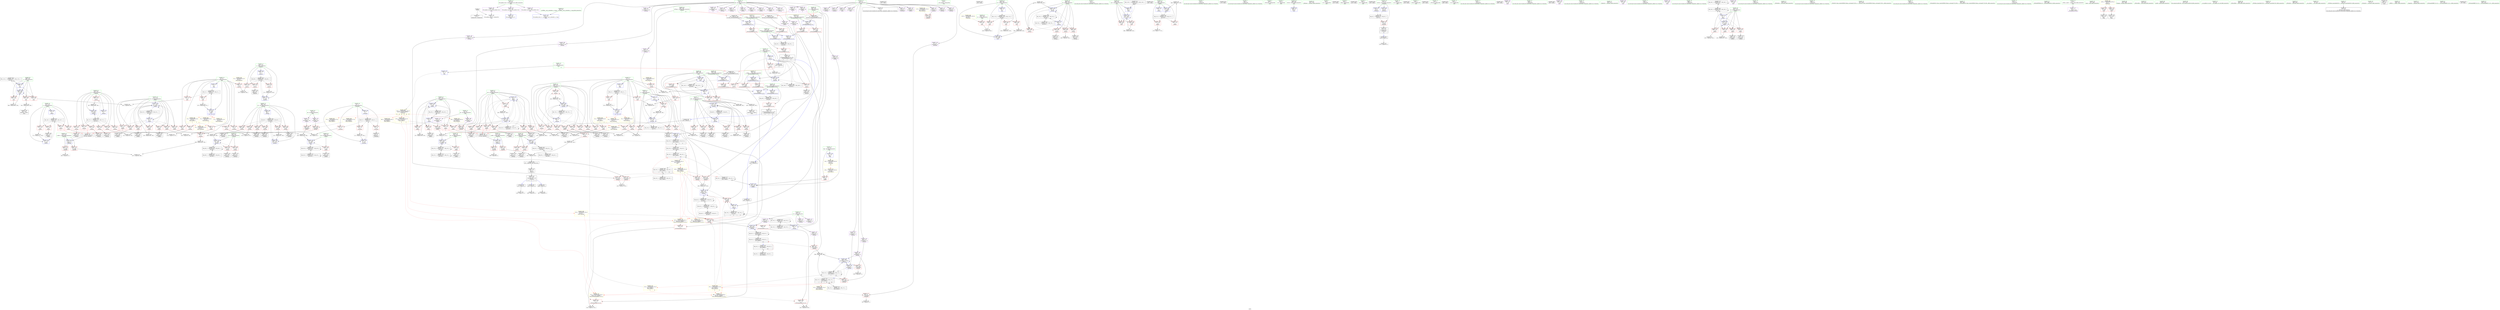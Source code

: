 digraph "SVFG" {
	label="SVFG";

	Node0x564afe06f350 [shape=record,color=grey,label="{NodeID: 0\nNullPtr}"];
	Node0x564afe06f350 -> Node0x564afe0b5d70[style=solid];
	Node0x564afe06f350 -> Node0x564afe0c57a0[style=solid];
	Node0x564afe0fbf20 [shape=record,color=black,label="{NodeID: 609\nMR_114V_2 = PHI(MR_114V_4, MR_114V_1, )\npts\{597 \}\n}"];
	Node0x564afe0fbf20 -> Node0x564afe0bc8d0[style=dashed];
	Node0x564afe0c2450 [shape=record,color=red,label="{NodeID: 277\n385\<--356\n\<--j\n_Z4dropv\n|{<s0>7}}"];
	Node0x564afe0c2450:s0 -> Node0x564afe142a10[style=solid,color=red];
	Node0x564afe0b3220 [shape=record,color=black,label="{NodeID: 111\n247\<--246\nidxprom47\<--\n_Z5fill1v\n}"];
	Node0x564afe0bc250 [shape=record,color=blue,label="{NodeID: 388\n370\<--517\nj45\<--inc70\n_Z4dropv\n}"];
	Node0x564afe0bc250 -> Node0x564afe0c3490[style=dashed];
	Node0x564afe0bc250 -> Node0x564afe0c3560[style=dashed];
	Node0x564afe0bc250 -> Node0x564afe0c3630[style=dashed];
	Node0x564afe0bc250 -> Node0x564afe0c3700[style=dashed];
	Node0x564afe0bc250 -> Node0x564afe0c37d0[style=dashed];
	Node0x564afe0bc250 -> Node0x564afe0c38a0[style=dashed];
	Node0x564afe0bc250 -> Node0x564afe0bc250[style=dashed];
	Node0x564afe0bc250 -> Node0x564afe0f8320[style=dashed];
	Node0x564afe0b7870 [shape=record,color=red,label="{NodeID: 222\n145\<--123\n\<--j\n_Z5fill1v\n}"];
	Node0x564afe0b7870 -> Node0x564afe0d7320[style=solid];
	Node0x564afe0b3cc0 [shape=record,color=green,label="{NodeID: 56\n304\<--305\nretval\<--retval_field_insensitive\n_ZSt3minIxERKT_S2_S2_\n}"];
	Node0x564afe0b3cc0 -> Node0x564afe0c1270[style=solid];
	Node0x564afe0b3cc0 -> Node0x564afe0c6dc0[style=solid];
	Node0x564afe0b3cc0 -> Node0x564afe0c6e90[style=solid];
	Node0x564afe1419f0 [shape=record,color=black,label="{NodeID: 831\n552 = PHI()\n}"];
	Node0x564afe0d0810 [shape=record,color=grey,label="{NodeID: 499\n661 = Binary(660, 106, )\n}"];
	Node0x564afe0d0810 -> Node0x564afe0bca70[style=solid];
	Node0x564afe0c51d0 [shape=record,color=blue,label="{NodeID: 333\n8\<--9\nn\<--\nGlob }"];
	Node0x564afe0c51d0 -> Node0x564afe0fb020[style=dashed];
	Node0x564afe0baa30 [shape=record,color=purple,label="{NodeID: 167\n418\<--16\narrayidx15\<--hh\n_Z4dropv\n}"];
	Node0x564afe0a78e0 [shape=record,color=green,label="{NodeID: 1\n7\<--1\n__dso_handle\<--dummyObj\nGlob }"];
	Node0x564afe0fc420 [shape=record,color=black,label="{NodeID: 610\nMR_116V_2 = PHI(MR_116V_3, MR_116V_1, )\npts\{599 \}\n}"];
	Node0x564afe0fc420 -> Node0x564afe0bc9a0[style=dashed];
	Node0x564afe0fc420 -> Node0x564afe0fc420[style=dashed];
	Node0x564afe0c2520 [shape=record,color=red,label="{NodeID: 278\n402\<--356\n\<--j\n_Z4dropv\n}"];
	Node0x564afe0c2520 -> Node0x564afe0be840[style=solid];
	Node0x564afe0b32f0 [shape=record,color=black,label="{NodeID: 112\n299\<--297\nconv\<--\n_Z4goodii\n}"];
	Node0x564afe0b32f0 -> Node0x564afe0b33c0[style=solid];
	Node0x564afe0bc320 [shape=record,color=blue,label="{NodeID: 389\n368\<--522\ni41\<--inc73\n_Z4dropv\n}"];
	Node0x564afe0bc320 -> Node0x564afe0f7e20[style=dashed];
	Node0x564afe0b7940 [shape=record,color=red,label="{NodeID: 223\n150\<--123\n\<--j\n_Z5fill1v\n|{<s0>3}}"];
	Node0x564afe0b7940:s0 -> Node0x564afe142a10[style=solid,color=red];
	Node0x564afe0b3d90 [shape=record,color=green,label="{NodeID: 57\n306\<--307\n__a.addr\<--__a.addr_field_insensitive\n_ZSt3minIxERKT_S2_S2_\n}"];
	Node0x564afe0b3d90 -> Node0x564afe0c1340[style=solid];
	Node0x564afe0b3d90 -> Node0x564afe0c1410[style=solid];
	Node0x564afe0b3d90 -> Node0x564afe0c6c20[style=solid];
	Node0x564afe141ac0 [shape=record,color=black,label="{NodeID: 832\n555 = PHI()\n}"];
	Node0x564afe109080 [shape=record,color=yellow,style=double,label="{NodeID: 666\n110V_1 = ENCHI(MR_110V_0)\npts\{593 \}\nFun[main]}"];
	Node0x564afe109080 -> Node0x564afe0c4810[style=dashed];
	Node0x564afe0d0990 [shape=record,color=grey,label="{NodeID: 500\n447 = Binary(446, 106, )\n}"];
	Node0x564afe0d0990 -> Node0x564afe0c7920[style=solid];
	Node0x564afe0c52a0 [shape=record,color=blue,label="{NodeID: 334\n11\<--9\nm\<--\nGlob }"];
	Node0x564afe0c52a0 -> Node0x564afe0fb520[style=dashed];
	Node0x564afe0bab00 [shape=record,color=purple,label="{NodeID: 168\n421\<--16\narrayidx17\<--hh\n_Z4dropv\n}"];
	Node0x564afe0bab00 -> Node0x564afe0c3be0[style=solid];
	Node0x564afe095950 [shape=record,color=green,label="{NodeID: 2\n9\<--1\n\<--dummyObj\nCan only get source location for instruction, argument, global var or function.}"];
	Node0x564afe0fc920 [shape=record,color=black,label="{NodeID: 611\nMR_118V_2 = PHI(MR_118V_4, MR_118V_1, )\npts\{601 \}\n}"];
	Node0x564afe0fc920 -> Node0x564afe0bcdb0[style=dashed];
	Node0x564afe0c25f0 [shape=record,color=red,label="{NodeID: 279\n419\<--356\n\<--j\n_Z4dropv\n}"];
	Node0x564afe0c25f0 -> Node0x564afe0b84d0[style=solid];
	Node0x564afe0b33c0 [shape=record,color=black,label="{NodeID: 113\n272\<--299\n_Z4goodii_ret\<--conv\n_Z4goodii\n|{<s0>3|<s1>4|<s2>7}}"];
	Node0x564afe0b33c0:s0 -> Node0x564afe1418e0[style=solid,color=blue];
	Node0x564afe0b33c0:s1 -> Node0x564afe141560[style=solid,color=blue];
	Node0x564afe0b33c0:s2 -> Node0x564afe141d30[style=solid,color=blue];
	Node0x564afe0bc3f0 [shape=record,color=blue,label="{NodeID: 390\n529\<--9\ni\<--\n_Z5printv\n}"];
	Node0x564afe0bc3f0 -> Node0x564afe0f8d20[style=dashed];
	Node0x564afe0b7a10 [shape=record,color=red,label="{NodeID: 224\n160\<--123\n\<--j\n_Z5fill1v\n}"];
	Node0x564afe0b7a10 -> Node0x564afe0b2a00[style=solid];
	Node0x564afe0b3e60 [shape=record,color=green,label="{NodeID: 58\n308\<--309\n__b.addr\<--__b.addr_field_insensitive\n_ZSt3minIxERKT_S2_S2_\n}"];
	Node0x564afe0b3e60 -> Node0x564afe0c14e0[style=solid];
	Node0x564afe0b3e60 -> Node0x564afe0c15b0[style=solid];
	Node0x564afe0b3e60 -> Node0x564afe0c6cf0[style=solid];
	Node0x564afe141b90 [shape=record,color=black,label="{NodeID: 833\n564 = PHI()\n}"];
	Node0x564afe0d0b10 [shape=record,color=grey,label="{NodeID: 501\n268 = Binary(267, 106, )\n}"];
	Node0x564afe0d0b10 -> Node0x564afe0c69b0[style=solid];
	Node0x564afe0c53a0 [shape=record,color=blue,label="{NodeID: 335\n20\<--21\no\<--\nGlob }"];
	Node0x564afe0c53a0 -> Node0x564afe108ae0[style=dashed];
	Node0x564afe0babd0 [shape=record,color=purple,label="{NodeID: 169\n427\<--16\narrayidx21\<--hh\n_Z4dropv\n}"];
	Node0x564afe0955c0 [shape=record,color=green,label="{NodeID: 3\n21\<--1\n\<--dummyObj\nCan only get source location for instruction, argument, global var or function.}"];
	Node0x564afe0fce20 [shape=record,color=black,label="{NodeID: 612\nMR_12V_2 = PHI(MR_12V_3, MR_12V_1, )\npts\{150000 \}\n}"];
	Node0x564afe0fce20 -> Node0x564afe0f2110[style=dashed];
	Node0x564afe0c26c0 [shape=record,color=red,label="{NodeID: 280\n428\<--356\n\<--j\n_Z4dropv\n}"];
	Node0x564afe0c26c0 -> Node0x564afe0b8670[style=solid];
	Node0x564afe0b3490 [shape=record,color=black,label="{NodeID: 114\n301\<--324\n_ZSt3minIxERKT_S2_S2__ret\<--\n_ZSt3minIxERKT_S2_S2_\n|{<s0>6|<s1>9}}"];
	Node0x564afe0b3490:s0 -> Node0x564afe1417d0[style=solid,color=blue];
	Node0x564afe0b3490:s1 -> Node0x564afe141f50[style=solid,color=blue];
	Node0x564afe0bc4c0 [shape=record,color=blue,label="{NodeID: 391\n531\<--9\nj\<--\n_Z5printv\n}"];
	Node0x564afe0bc4c0 -> Node0x564afe0c44d0[style=dashed];
	Node0x564afe0bc4c0 -> Node0x564afe0c45a0[style=dashed];
	Node0x564afe0bc4c0 -> Node0x564afe0c4670[style=dashed];
	Node0x564afe0bc4c0 -> Node0x564afe0bc590[style=dashed];
	Node0x564afe0bc4c0 -> Node0x564afe0f9220[style=dashed];
	Node0x564afe0b7ae0 [shape=record,color=red,label="{NodeID: 225\n166\<--123\n\<--j\n_Z5fill1v\n}"];
	Node0x564afe0b7ae0 -> Node0x564afe0d1590[style=solid];
	Node0x564afe0b3f30 [shape=record,color=green,label="{NodeID: 59\n329\<--330\nretval\<--retval_field_insensitive\n_ZSt3maxIxERKT_S2_S2_\n}"];
	Node0x564afe0b3f30 -> Node0x564afe0c1820[style=solid];
	Node0x564afe0b3f30 -> Node0x564afe0c7100[style=solid];
	Node0x564afe0b3f30 -> Node0x564afe0c71d0[style=solid];
	Node0x564afe141c60 [shape=record,color=black,label="{NodeID: 834\n574 = PHI()\n}"];
	Node0x564afe109240 [shape=record,color=yellow,style=double,label="{NodeID: 668\n2V_1 = ENCHI(MR_2V_0)\npts\{10 \}\nFun[_Z5fill1v]|{|<s2>3|<s3>4}}"];
	Node0x564afe109240 -> Node0x564afe0bbd70[style=dashed];
	Node0x564afe109240 -> Node0x564afe0bbe40[style=dashed];
	Node0x564afe109240:s2 -> Node0x564afe107320[style=dashed,color=red];
	Node0x564afe109240:s3 -> Node0x564afe107320[style=dashed,color=red];
	Node0x564afe0d0c90 [shape=record,color=grey,label="{NodeID: 502\n695 = Binary(694, 106, )\n}"];
	Node0x564afe0d0c90 -> Node0x564afe0bcf50[style=solid];
	Node0x564afe0c54a0 [shape=record,color=blue,label="{NodeID: 336\n27\<--28\nbig\<--\nGlob }"];
	Node0x564afe0c54a0 -> Node0x564afe108ec0[style=dashed];
	Node0x564afe0baca0 [shape=record,color=purple,label="{NodeID: 170\n430\<--16\narrayidx23\<--hh\n_Z4dropv\n}"];
	Node0x564afe0baca0 -> Node0x564afe0c3cb0[style=solid];
	Node0x564afe095170 [shape=record,color=green,label="{NodeID: 4\n28\<--1\n\<--dummyObj\nCan only get source location for instruction, argument, global var or function.}"];
	Node0x564afe0fd320 [shape=record,color=black,label="{NodeID: 613\nMR_35V_2 = PHI(MR_35V_3, MR_35V_1, )\npts\{170000 \}\n}"];
	Node0x564afe0fd320 -> Node0x564afe0f2610[style=dashed];
	Node0x564afe0c2790 [shape=record,color=red,label="{NodeID: 281\n455\<--356\n\<--j\n_Z4dropv\n}"];
	Node0x564afe0c2790 -> Node0x564afe0b89b0[style=solid];
	Node0x564afe0b8030 [shape=record,color=black,label="{NodeID: 115\n326\<--349\n_ZSt3maxIxERKT_S2_S2__ret\<--\n_ZSt3maxIxERKT_S2_S2_\n|{<s0>5|<s1>8}}"];
	Node0x564afe0b8030:s0 -> Node0x564afe141700[style=solid,color=blue];
	Node0x564afe0b8030:s1 -> Node0x564afe141e40[style=solid,color=blue];
	Node0x564afe0bc590 [shape=record,color=blue,label="{NodeID: 392\n531\<--561\nj\<--inc\n_Z5printv\n}"];
	Node0x564afe0bc590 -> Node0x564afe0c44d0[style=dashed];
	Node0x564afe0bc590 -> Node0x564afe0c45a0[style=dashed];
	Node0x564afe0bc590 -> Node0x564afe0c4670[style=dashed];
	Node0x564afe0bc590 -> Node0x564afe0bc590[style=dashed];
	Node0x564afe0bc590 -> Node0x564afe0f9220[style=dashed];
	Node0x564afe0b7bb0 [shape=record,color=red,label="{NodeID: 226\n177\<--125\n\<--z\n_Z5fill1v\n}"];
	Node0x564afe0b7bb0 -> Node0x564afe0d6720[style=solid];
	Node0x564afe0b4000 [shape=record,color=green,label="{NodeID: 60\n331\<--332\n__a.addr\<--__a.addr_field_insensitive\n_ZSt3maxIxERKT_S2_S2_\n}"];
	Node0x564afe0b4000 -> Node0x564afe0c18f0[style=solid];
	Node0x564afe0b4000 -> Node0x564afe0c19c0[style=solid];
	Node0x564afe0b4000 -> Node0x564afe0c6f60[style=solid];
	Node0x564afe141d30 [shape=record,color=black,label="{NodeID: 835\n386 = PHI(272, )\n}"];
	Node0x564afe141d30 -> Node0x564afe0becc0[style=solid];
	Node0x564afe109350 [shape=record,color=yellow,style=double,label="{NodeID: 669\n4V_1 = ENCHI(MR_4V_0)\npts\{12 \}\nFun[_Z5fill1v]|{|<s2>3|<s3>4}}"];
	Node0x564afe109350 -> Node0x564afe0b65c0[style=dashed];
	Node0x564afe109350 -> Node0x564afe0b6690[style=dashed];
	Node0x564afe109350:s2 -> Node0x564afe107e40[style=dashed,color=red];
	Node0x564afe109350:s3 -> Node0x564afe107e40[style=dashed,color=red];
	Node0x564afe0d0e10 [shape=record,color=grey,label="{NodeID: 503\n209 = Binary(204, 208, )\n}"];
	Node0x564afe0d0e10 -> Node0x564afe0c64d0[style=solid];
	Node0x564afe0c55a0 [shape=record,color=blue,label="{NodeID: 337\n724\<--45\nllvm.global_ctors_0\<--\nGlob }"];
	Node0x564afe0bad70 [shape=record,color=purple,label="{NodeID: 171\n434\<--16\narrayidx25\<--hh\n_Z4dropv\n}"];
	Node0x564afe095290 [shape=record,color=green,label="{NodeID: 5\n30\<--1\n_ZSt4cout\<--dummyObj\nGlob }"];
	Node0x564afe0fd820 [shape=record,color=black,label="{NodeID: 614\nMR_92V_2 = PHI(MR_92V_3, MR_92V_1, )\npts\{190000 \}\n}"];
	Node0x564afe0fd820 -> Node0x564afe0f2b10[style=dashed];
	Node0x564afe0c2860 [shape=record,color=red,label="{NodeID: 282\n461\<--356\n\<--j\n_Z4dropv\n}"];
	Node0x564afe0c2860 -> Node0x564afe0d1710[style=solid];
	Node0x564afe0b80c0 [shape=record,color=black,label="{NodeID: 116\n397\<--396\nidxprom\<--\n_Z4dropv\n}"];
	Node0x564afe0bc660 [shape=record,color=blue,label="{NodeID: 393\n529\<--571\ni\<--inc9\n_Z5printv\n}"];
	Node0x564afe0bc660 -> Node0x564afe0f8d20[style=dashed];
	Node0x564afe0b7c80 [shape=record,color=red,label="{NodeID: 227\n267\<--125\n\<--z\n_Z5fill1v\n}"];
	Node0x564afe0b7c80 -> Node0x564afe0d0b10[style=solid];
	Node0x564afe0b40d0 [shape=record,color=green,label="{NodeID: 61\n333\<--334\n__b.addr\<--__b.addr_field_insensitive\n_ZSt3maxIxERKT_S2_S2_\n}"];
	Node0x564afe0b40d0 -> Node0x564afe0c1a90[style=solid];
	Node0x564afe0b40d0 -> Node0x564afe0c1b60[style=solid];
	Node0x564afe0b40d0 -> Node0x564afe0c7030[style=solid];
	Node0x564afe141e40 [shape=record,color=black,label="{NodeID: 836\n441 = PHI(326, )\n}"];
	Node0x564afe141e40 -> Node0x564afe0c3e50[style=solid];
	Node0x564afe109430 [shape=record,color=yellow,style=double,label="{NodeID: 670\n16V_1 = ENCHI(MR_16V_0)\npts\{29 \}\nFun[_Z5fill1v]}"];
	Node0x564afe109430 -> Node0x564afe0b6c40[style=dashed];
	Node0x564afe0d0f90 [shape=record,color=grey,label="{NodeID: 504\n561 = Binary(560, 106, )\n}"];
	Node0x564afe0d0f90 -> Node0x564afe0bc590[style=solid];
	Node0x564afe0c56a0 [shape=record,color=blue,label="{NodeID: 338\n725\<--46\nllvm.global_ctors_1\<--_GLOBAL__sub_I_ashmelev_1_0.cpp\nGlob }"];
	Node0x564afe0bae40 [shape=record,color=purple,label="{NodeID: 172\n437\<--16\narrayidx27\<--hh\n_Z4dropv\n}"];
	Node0x564afe0bae40 -> Node0x564afe0c3d80[style=solid];
	Node0x564afe095320 [shape=record,color=green,label="{NodeID: 6\n31\<--1\n.str\<--dummyObj\nGlob }"];
	Node0x564afe0c2930 [shape=record,color=red,label="{NodeID: 283\n392\<--360\n\<--k\n_Z4dropv\n}"];
	Node0x564afe0c2930 -> Node0x564afe0bee40[style=solid];
	Node0x564afe0b8190 [shape=record,color=black,label="{NodeID: 117\n404\<--403\nidxprom7\<--\n_Z4dropv\n}"];
	Node0x564afe0bc730 [shape=record,color=blue,label="{NodeID: 394\n590\<--9\nretval\<--\nmain\n}"];
	Node0x564afe0b7d50 [shape=record,color=red,label="{NodeID: 228\n183\<--127\n\<--i12\n_Z5fill1v\n}"];
	Node0x564afe0b7d50 -> Node0x564afe0bf740[style=solid];
	Node0x564afe0b41a0 [shape=record,color=green,label="{NodeID: 62\n351\<--352\n_Z4dropv\<--_Z4dropv_field_insensitive\n}"];
	Node0x564afe141f50 [shape=record,color=black,label="{NodeID: 837\n450 = PHI(301, )\n}"];
	Node0x564afe141f50 -> Node0x564afe0c3f20[style=solid];
	Node0x564afe0d1110 [shape=record,color=grey,label="{NodeID: 505\n571 = Binary(570, 106, )\n}"];
	Node0x564afe0d1110 -> Node0x564afe0bc660[style=solid];
	Node0x564afe0c57a0 [shape=record,color=blue, style = dotted,label="{NodeID: 339\n726\<--3\nllvm.global_ctors_2\<--dummyVal\nGlob }"];
	Node0x564afe0baf10 [shape=record,color=purple,label="{NodeID: 173\n454\<--18\narrayidx31\<--d\n_Z4dropv\n}"];
	Node0x564afe0aff00 [shape=record,color=green,label="{NodeID: 7\n33\<--1\n.str.1\<--dummyObj\nGlob }"];
	Node0x564afe0fe220 [shape=record,color=black,label="{NodeID: 616\nMR_76V_5 = PHI(MR_76V_7, MR_76V_4, )\npts\{359 \}\n|{|<s5>8|<s6>9}}"];
	Node0x564afe0fe220 -> Node0x564afe0c3e50[style=dashed];
	Node0x564afe0fe220 -> Node0x564afe0c3f20[style=dashed];
	Node0x564afe0fe220 -> Node0x564afe0c7850[style=dashed];
	Node0x564afe0fe220 -> Node0x564afe0fe220[style=dashed];
	Node0x564afe0fe220 -> Node0x564afe104b20[style=dashed];
	Node0x564afe0fe220:s5 -> Node0x564afe10c810[style=dashed,color=red];
	Node0x564afe0fe220:s6 -> Node0x564afe10ce40[style=dashed,color=red];
	Node0x564afe0c2a00 [shape=record,color=red,label="{NodeID: 284\n396\<--360\n\<--k\n_Z4dropv\n}"];
	Node0x564afe0c2a00 -> Node0x564afe0b80c0[style=solid];
	Node0x564afe0b8260 [shape=record,color=black,label="{NodeID: 118\n410\<--409\nidxprom10\<--\n_Z4dropv\n}"];
	Node0x564afe0bc800 [shape=record,color=blue,label="{NodeID: 395\n594\<--9\ntt\<--\nmain\n}"];
	Node0x564afe0bc800 -> Node0x564afe0fba20[style=dashed];
	Node0x564afe0b7e20 [shape=record,color=red,label="{NodeID: 229\n193\<--127\n\<--i12\n_Z5fill1v\n|{<s0>4}}"];
	Node0x564afe0b7e20:s0 -> Node0x564afe1427f0[style=solid,color=red];
	Node0x564afe0b42a0 [shape=record,color=green,label="{NodeID: 63\n354\<--355\ni\<--i_field_insensitive\n_Z4dropv\n}"];
	Node0x564afe0b42a0 -> Node0x564afe0c1dd0[style=solid];
	Node0x564afe0b42a0 -> Node0x564afe0c1ea0[style=solid];
	Node0x564afe0b42a0 -> Node0x564afe0c1f70[style=solid];
	Node0x564afe0b42a0 -> Node0x564afe0c2040[style=solid];
	Node0x564afe0b42a0 -> Node0x564afe0c2110[style=solid];
	Node0x564afe0b42a0 -> Node0x564afe0c21e0[style=solid];
	Node0x564afe0b42a0 -> Node0x564afe0c22b0[style=solid];
	Node0x564afe0b42a0 -> Node0x564afe0c72a0[style=solid];
	Node0x564afe0b42a0 -> Node0x564afe0c7b90[style=solid];
	Node0x564afe142060 [shape=record,color=black,label="{NodeID: 838\n613 = PHI()\n}"];
	Node0x564afe0d1290 [shape=record,color=grey,label="{NodeID: 506\n685 = Binary(684, 106, )\n}"];
	Node0x564afe0d1290 -> Node0x564afe0bce80[style=solid];
	Node0x564afe0c58a0 [shape=record,color=blue,label="{NodeID: 340\n76\<--9\ni\<--\n_Z5checkv\n}"];
	Node0x564afe0c58a0 -> Node0x564afe0f6020[style=dashed];
	Node0x564afe0bafe0 [shape=record,color=purple,label="{NodeID: 174\n457\<--18\narrayidx33\<--d\n_Z4dropv\n}"];
	Node0x564afe0bafe0 -> Node0x564afe0c79f0[style=solid];
	Node0x564afe0aff90 [shape=record,color=green,label="{NodeID: 8\n35\<--1\nstdin\<--dummyObj\nGlob }"];
	Node0x564afe0c2ad0 [shape=record,color=red,label="{NodeID: 285\n403\<--360\n\<--k\n_Z4dropv\n}"];
	Node0x564afe0c2ad0 -> Node0x564afe0b8190[style=solid];
	Node0x564afe0b8330 [shape=record,color=black,label="{NodeID: 119\n413\<--412\nidxprom12\<--\n_Z4dropv\n}"];
	Node0x564afe0bc8d0 [shape=record,color=blue,label="{NodeID: 396\n596\<--9\ni\<--\nmain\n}"];
	Node0x564afe0bc8d0 -> Node0x564afe0c4b50[style=dashed];
	Node0x564afe0bc8d0 -> Node0x564afe0c4c20[style=dashed];
	Node0x564afe0bc8d0 -> Node0x564afe0c4cf0[style=dashed];
	Node0x564afe0bc8d0 -> Node0x564afe0bcb40[style=dashed];
	Node0x564afe0bc8d0 -> Node0x564afe0fbf20[style=dashed];
	Node0x564afe0b7ef0 [shape=record,color=red,label="{NodeID: 230\n204\<--127\n\<--i12\n_Z5fill1v\n}"];
	Node0x564afe0b7ef0 -> Node0x564afe0d0e10[style=solid];
	Node0x564afe0b4370 [shape=record,color=green,label="{NodeID: 64\n356\<--357\nj\<--j_field_insensitive\n_Z4dropv\n}"];
	Node0x564afe0b4370 -> Node0x564afe0c2380[style=solid];
	Node0x564afe0b4370 -> Node0x564afe0c2450[style=solid];
	Node0x564afe0b4370 -> Node0x564afe0c2520[style=solid];
	Node0x564afe0b4370 -> Node0x564afe0c25f0[style=solid];
	Node0x564afe0b4370 -> Node0x564afe0c26c0[style=solid];
	Node0x564afe0b4370 -> Node0x564afe0c2790[style=solid];
	Node0x564afe0b4370 -> Node0x564afe0c2860[style=solid];
	Node0x564afe0b4370 -> Node0x564afe0c7370[style=solid];
	Node0x564afe0b4370 -> Node0x564afe0c7ac0[style=solid];
	Node0x564afe142130 [shape=record,color=black,label="{NodeID: 839\n625 = PHI()\n}"];
	Node0x564afe0d1410 [shape=record,color=grey,label="{NodeID: 507\n674 = Binary(673, 671, )\n}"];
	Node0x564afe0d1410 -> Node0x564afe0bcce0[style=solid];
	Node0x564afe0c5970 [shape=record,color=blue,label="{NodeID: 341\n78\<--9\nj\<--\n_Z5checkv\n}"];
	Node0x564afe0c5970 -> Node0x564afe0b71f0[style=dashed];
	Node0x564afe0c5970 -> Node0x564afe0b72c0[style=dashed];
	Node0x564afe0c5970 -> Node0x564afe0b7390[style=dashed];
	Node0x564afe0c5970 -> Node0x564afe0c5970[style=dashed];
	Node0x564afe0c5970 -> Node0x564afe0c5b10[style=dashed];
	Node0x564afe0c5970 -> Node0x564afe0eea10[style=dashed];
	Node0x564afe0bb0b0 [shape=record,color=purple,label="{NodeID: 175\n484\<--18\narrayidx50\<--d\n_Z4dropv\n}"];
	Node0x564afe0b0830 [shape=record,color=green,label="{NodeID: 9\n36\<--1\n.str.2\<--dummyObj\nGlob }"];
	Node0x564afe0c2ba0 [shape=record,color=red,label="{NodeID: 286\n446\<--360\n\<--k\n_Z4dropv\n}"];
	Node0x564afe0c2ba0 -> Node0x564afe0d0990[style=solid];
	Node0x564afe0b8400 [shape=record,color=black,label="{NodeID: 120\n417\<--416\nidxprom14\<--\n_Z4dropv\n}"];
	Node0x564afe0bc9a0 [shape=record,color=blue,label="{NodeID: 397\n598\<--9\nj\<--\nmain\n}"];
	Node0x564afe0bc9a0 -> Node0x564afe0c4dc0[style=dashed];
	Node0x564afe0bc9a0 -> Node0x564afe0c4e90[style=dashed];
	Node0x564afe0bc9a0 -> Node0x564afe0c4f60[style=dashed];
	Node0x564afe0bc9a0 -> Node0x564afe0bc9a0[style=dashed];
	Node0x564afe0bc9a0 -> Node0x564afe0bca70[style=dashed];
	Node0x564afe0bc9a0 -> Node0x564afe0fc420[style=dashed];
	Node0x564afe0bff30 [shape=record,color=red,label="{NodeID: 231\n218\<--127\n\<--i12\n_Z5fill1v\n}"];
	Node0x564afe0bff30 -> Node0x564afe0b2c70[style=solid];
	Node0x564afe0b4440 [shape=record,color=green,label="{NodeID: 65\n358\<--359\nu\<--u_field_insensitive\n_Z4dropv\n|{|<s2>8|<s3>9}}"];
	Node0x564afe0b4440 -> Node0x564afe0c7440[style=solid];
	Node0x564afe0b4440 -> Node0x564afe0c7850[style=solid];
	Node0x564afe0b4440:s2 -> Node0x564afe142bd0[style=solid,color=red];
	Node0x564afe0b4440:s3 -> Node0x564afe142e70[style=solid,color=red];
	Node0x564afe142200 [shape=record,color=black,label="{NodeID: 840\n633 = PHI()\n}"];
	Node0x564afe0d1590 [shape=record,color=grey,label="{NodeID: 508\n167 = Binary(166, 106, )\n}"];
	Node0x564afe0d1590 -> Node0x564afe0c5ff0[style=solid];
	Node0x564afe0c5a40 [shape=record,color=blue,label="{NodeID: 342\n74\<--9\nretval\<--\n_Z5checkv\n}"];
	Node0x564afe0c5a40 -> Node0x564afe0ee510[style=dashed];
	Node0x564afe0bb180 [shape=record,color=purple,label="{NodeID: 176\n487\<--18\narrayidx52\<--d\n_Z4dropv\n}"];
	Node0x564afe0bb180 -> Node0x564afe0c3ff0[style=solid];
	Node0x564afe0b08c0 [shape=record,color=green,label="{NodeID: 10\n38\<--1\n.str.3\<--dummyObj\nGlob }"];
	Node0x564afe0c2c70 [shape=record,color=red,label="{NodeID: 287\n409\<--362\n\<--nx\n_Z4dropv\n}"];
	Node0x564afe0c2c70 -> Node0x564afe0b8260[style=solid];
	Node0x564afe0b84d0 [shape=record,color=black,label="{NodeID: 121\n420\<--419\nidxprom16\<--\n_Z4dropv\n}"];
	Node0x564afe0bca70 [shape=record,color=blue,label="{NodeID: 398\n598\<--661\nj\<--inc\nmain\n}"];
	Node0x564afe0bca70 -> Node0x564afe0c4dc0[style=dashed];
	Node0x564afe0bca70 -> Node0x564afe0c4e90[style=dashed];
	Node0x564afe0bca70 -> Node0x564afe0c4f60[style=dashed];
	Node0x564afe0bca70 -> Node0x564afe0bc9a0[style=dashed];
	Node0x564afe0bca70 -> Node0x564afe0bca70[style=dashed];
	Node0x564afe0bca70 -> Node0x564afe0fc420[style=dashed];
	Node0x564afe0bffc0 [shape=record,color=red,label="{NodeID: 232\n230\<--127\n\<--i12\n_Z5fill1v\n}"];
	Node0x564afe0bffc0 -> Node0x564afe0b2fb0[style=solid];
	Node0x564afe0b4510 [shape=record,color=green,label="{NodeID: 66\n360\<--361\nk\<--k_field_insensitive\n_Z4dropv\n}"];
	Node0x564afe0b4510 -> Node0x564afe0c2930[style=solid];
	Node0x564afe0b4510 -> Node0x564afe0c2a00[style=solid];
	Node0x564afe0b4510 -> Node0x564afe0c2ad0[style=solid];
	Node0x564afe0b4510 -> Node0x564afe0c2ba0[style=solid];
	Node0x564afe0b4510 -> Node0x564afe0c7510[style=solid];
	Node0x564afe0b4510 -> Node0x564afe0c7920[style=solid];
	Node0x564afe1422d0 [shape=record,color=black,label="{NodeID: 841\n634 = PHI()\n}"];
	Node0x564afe0d1710 [shape=record,color=grey,label="{NodeID: 509\n462 = Binary(461, 106, )\n}"];
	Node0x564afe0d1710 -> Node0x564afe0c7ac0[style=solid];
	Node0x564afe0c5b10 [shape=record,color=blue,label="{NodeID: 343\n78\<--105\nj\<--inc\n_Z5checkv\n}"];
	Node0x564afe0c5b10 -> Node0x564afe0b71f0[style=dashed];
	Node0x564afe0c5b10 -> Node0x564afe0b72c0[style=dashed];
	Node0x564afe0c5b10 -> Node0x564afe0b7390[style=dashed];
	Node0x564afe0c5b10 -> Node0x564afe0c5970[style=dashed];
	Node0x564afe0c5b10 -> Node0x564afe0c5b10[style=dashed];
	Node0x564afe0c5b10 -> Node0x564afe0eea10[style=dashed];
	Node0x564afe0bb250 [shape=record,color=purple,label="{NodeID: 177\n207\<--23\narrayidx27\<--dx\n_Z5fill1v\n}"];
	Node0x564afe0bb250 -> Node0x564afe0c0cc0[style=solid];
	Node0x564afe0b0950 [shape=record,color=green,label="{NodeID: 11\n40\<--1\nstdout\<--dummyObj\nGlob }"];
	Node0x564afe0c2d40 [shape=record,color=red,label="{NodeID: 288\n432\<--362\n\<--nx\n_Z4dropv\n}"];
	Node0x564afe0c2d40 -> Node0x564afe0b8740[style=solid];
	Node0x564afe0b85a0 [shape=record,color=black,label="{NodeID: 122\n426\<--425\nidxprom20\<--\n_Z4dropv\n}"];
	Node0x564afe0bcb40 [shape=record,color=blue,label="{NodeID: 399\n596\<--666\ni\<--inc19\nmain\n}"];
	Node0x564afe0bcb40 -> Node0x564afe0c4b50[style=dashed];
	Node0x564afe0bcb40 -> Node0x564afe0c4c20[style=dashed];
	Node0x564afe0bcb40 -> Node0x564afe0c4cf0[style=dashed];
	Node0x564afe0bcb40 -> Node0x564afe0bcb40[style=dashed];
	Node0x564afe0bcb40 -> Node0x564afe0fbf20[style=dashed];
	Node0x564afe0c0090 [shape=record,color=red,label="{NodeID: 233\n243\<--127\n\<--i12\n_Z5fill1v\n}"];
	Node0x564afe0c0090 -> Node0x564afe0b3150[style=solid];
	Node0x564afe0b45e0 [shape=record,color=green,label="{NodeID: 67\n362\<--363\nnx\<--nx_field_insensitive\n_Z4dropv\n}"];
	Node0x564afe0b45e0 -> Node0x564afe0c2c70[style=solid];
	Node0x564afe0b45e0 -> Node0x564afe0c2d40[style=solid];
	Node0x564afe0b45e0 -> Node0x564afe0c75e0[style=solid];
	Node0x564afe1423a0 [shape=record,color=black,label="{NodeID: 842\n635 = PHI()\n}"];
	Node0x564afe0d1890 [shape=record,color=grey,label="{NodeID: 510\n263 = Binary(262, 106, )\n}"];
	Node0x564afe0d1890 -> Node0x564afe0c68e0[style=solid];
	Node0x564afe0c5be0 [shape=record,color=blue,label="{NodeID: 344\n76\<--111\ni\<--inc7\n_Z5checkv\n}"];
	Node0x564afe0c5be0 -> Node0x564afe0f6020[style=dashed];
	Node0x564afe0bb320 [shape=record,color=purple,label="{NodeID: 178\n398\<--23\narrayidx\<--dx\n_Z4dropv\n}"];
	Node0x564afe0bb320 -> Node0x564afe0c3970[style=solid];
	Node0x564afe0b09e0 [shape=record,color=green,label="{NodeID: 12\n41\<--1\n_ZSt3cin\<--dummyObj\nGlob }"];
	Node0x564afe0c2e10 [shape=record,color=red,label="{NodeID: 289\n412\<--364\n\<--ny\n_Z4dropv\n}"];
	Node0x564afe0c2e10 -> Node0x564afe0b8330[style=solid];
	Node0x564afe0b8670 [shape=record,color=black,label="{NodeID: 123\n429\<--428\nidxprom22\<--\n_Z4dropv\n}"];
	Node0x564afe0bcc10 [shape=record,color=blue,label="{NodeID: 400\n8\<--670\nn\<--add21\nmain\n|{|<s1>23|<s2>24|<s3>25}}"];
	Node0x564afe0bcc10 -> Node0x564afe0fb020[style=dashed];
	Node0x564afe0bcc10:s1 -> Node0x564afe10bfd0[style=dashed,color=red];
	Node0x564afe0bcc10:s2 -> Node0x564afe109240[style=dashed,color=red];
	Node0x564afe0bcc10:s3 -> Node0x564afe0f3dc0[style=dashed,color=red];
	Node0x564afe0c0160 [shape=record,color=red,label="{NodeID: 234\n262\<--127\n\<--i12\n_Z5fill1v\n}"];
	Node0x564afe0c0160 -> Node0x564afe0d1890[style=solid];
	Node0x564afe0b46b0 [shape=record,color=green,label="{NodeID: 68\n364\<--365\nny\<--ny_field_insensitive\n_Z4dropv\n}"];
	Node0x564afe0b46b0 -> Node0x564afe0c2e10[style=solid];
	Node0x564afe0b46b0 -> Node0x564afe0c2ee0[style=solid];
	Node0x564afe0b46b0 -> Node0x564afe0c76b0[style=solid];
	Node0x564afe142470 [shape=record,color=black,label="{NodeID: 843\n658 = PHI()\n}"];
	Node0x564afe0d1a10 [shape=record,color=grey,label="{NodeID: 511\n670 = Binary(669, 671, )\n}"];
	Node0x564afe0d1a10 -> Node0x564afe0bcc10[style=solid];
	Node0x564afe0c5cb0 [shape=record,color=blue,label="{NodeID: 345\n74\<--106\nretval\<--\n_Z5checkv\n}"];
	Node0x564afe0c5cb0 -> Node0x564afe0ee510[style=dashed];
	Node0x564afe0bb3f0 [shape=record,color=purple,label="{NodeID: 179\n214\<--25\narrayidx29\<--dy\n_Z5fill1v\n}"];
	Node0x564afe0bb3f0 -> Node0x564afe0c0d90[style=solid];
	Node0x564afe0b0a70 [shape=record,color=green,label="{NodeID: 13\n42\<--1\n.str.4\<--dummyObj\nGlob }"];
	Node0x564afe0c2ee0 [shape=record,color=red,label="{NodeID: 290\n435\<--364\n\<--ny\n_Z4dropv\n}"];
	Node0x564afe0c2ee0 -> Node0x564afe0b8810[style=solid];
	Node0x564afe0b8740 [shape=record,color=black,label="{NodeID: 124\n433\<--432\nidxprom24\<--\n_Z4dropv\n}"];
	Node0x564afe0ee510 [shape=record,color=black,label="{NodeID: 567\nMR_6V_3 = PHI(MR_6V_4, MR_6V_2, )\npts\{75 \}\n}"];
	Node0x564afe0ee510 -> Node0x564afe0b6eb0[style=dashed];
	Node0x564afe0bcce0 [shape=record,color=blue,label="{NodeID: 401\n11\<--674\nm\<--add22\nmain\n|{|<s1>23|<s2>24|<s3>25}}"];
	Node0x564afe0bcce0 -> Node0x564afe0fb520[style=dashed];
	Node0x564afe0bcce0:s1 -> Node0x564afe10c0e0[style=dashed,color=red];
	Node0x564afe0bcce0:s2 -> Node0x564afe109350[style=dashed,color=red];
	Node0x564afe0bcce0:s3 -> Node0x564afe0f3ed0[style=dashed,color=red];
	Node0x564afe0c0230 [shape=record,color=red,label="{NodeID: 235\n189\<--129\n\<--j16\n_Z5fill1v\n}"];
	Node0x564afe0c0230 -> Node0x564afe0bf8c0[style=solid];
	Node0x564afe0b4780 [shape=record,color=green,label="{NodeID: 69\n366\<--367\nref.tmp\<--ref.tmp_field_insensitive\n_Z4dropv\n|{|<s1>8}}"];
	Node0x564afe0b4780 -> Node0x564afe0c7780[style=solid];
	Node0x564afe0b4780:s1 -> Node0x564afe142d20[style=solid,color=red];
	Node0x564afe142540 [shape=record,color=black,label="{NodeID: 844\n678 = PHI(73, )\n}"];
	Node0x564afe142540 -> Node0x564afe0d6120[style=solid];
	Node0x564afe0d1b90 [shape=record,color=grey,label="{NodeID: 512\n467 = Binary(466, 106, )\n}"];
	Node0x564afe0d1b90 -> Node0x564afe0c7b90[style=solid];
	Node0x564afe0c5d80 [shape=record,color=blue,label="{NodeID: 346\n121\<--9\ni\<--\n_Z5fill1v\n}"];
	Node0x564afe0c5d80 -> Node0x564afe0f6a20[style=dashed];
	Node0x564afe0bb4c0 [shape=record,color=purple,label="{NodeID: 180\n405\<--25\narrayidx8\<--dy\n_Z4dropv\n}"];
	Node0x564afe0bb4c0 -> Node0x564afe0c3a40[style=solid];
	Node0x564afe0b0b00 [shape=record,color=green,label="{NodeID: 14\n45\<--1\n\<--dummyObj\nCan only get source location for instruction, argument, global var or function.}"];
	Node0x564afe100520 [shape=record,color=black,label="{NodeID: 623\nMR_72V_3 = PHI(MR_72V_4, MR_72V_2, )\npts\{355 \}\n}"];
	Node0x564afe100520 -> Node0x564afe0c1dd0[style=dashed];
	Node0x564afe100520 -> Node0x564afe0c1ea0[style=dashed];
	Node0x564afe100520 -> Node0x564afe0c1f70[style=dashed];
	Node0x564afe100520 -> Node0x564afe0c2040[style=dashed];
	Node0x564afe100520 -> Node0x564afe0c2110[style=dashed];
	Node0x564afe100520 -> Node0x564afe0c21e0[style=dashed];
	Node0x564afe100520 -> Node0x564afe0c22b0[style=dashed];
	Node0x564afe100520 -> Node0x564afe0c7b90[style=dashed];
	Node0x564afe0c2fb0 [shape=record,color=red,label="{NodeID: 291\n472\<--368\n\<--i41\n_Z4dropv\n}"];
	Node0x564afe0c2fb0 -> Node0x564afe0d62a0[style=solid];
	Node0x564afe0b8810 [shape=record,color=black,label="{NodeID: 125\n436\<--435\nidxprom26\<--\n_Z4dropv\n}"];
	Node0x564afe0eea10 [shape=record,color=black,label="{NodeID: 568\nMR_10V_6 = PHI(MR_10V_2, MR_10V_4, )\npts\{79 \}\n}"];
	Node0x564afe0bcdb0 [shape=record,color=blue,label="{NodeID: 402\n600\<--9\nans\<--\nmain\n}"];
	Node0x564afe0bcdb0 -> Node0x564afe0c5030[style=dashed];
	Node0x564afe0bcdb0 -> Node0x564afe0c5100[style=dashed];
	Node0x564afe0bcdb0 -> Node0x564afe0bce80[style=dashed];
	Node0x564afe0bcdb0 -> Node0x564afe0fc920[style=dashed];
	Node0x564afe0c0300 [shape=record,color=red,label="{NodeID: 236\n194\<--129\n\<--j16\n_Z5fill1v\n|{<s0>4}}"];
	Node0x564afe0c0300:s0 -> Node0x564afe142a10[style=solid,color=red];
	Node0x564afe0b4850 [shape=record,color=green,label="{NodeID: 70\n368\<--369\ni41\<--i41_field_insensitive\n_Z4dropv\n}"];
	Node0x564afe0b4850 -> Node0x564afe0c2fb0[style=solid];
	Node0x564afe0b4850 -> Node0x564afe0c3080[style=solid];
	Node0x564afe0b4850 -> Node0x564afe0c3150[style=solid];
	Node0x564afe0b4850 -> Node0x564afe0c3220[style=solid];
	Node0x564afe0b4850 -> Node0x564afe0c32f0[style=solid];
	Node0x564afe0b4850 -> Node0x564afe0c33c0[style=solid];
	Node0x564afe0b4850 -> Node0x564afe0bbf10[style=solid];
	Node0x564afe0b4850 -> Node0x564afe0bc320[style=solid];
	Node0x564afe142650 [shape=record,color=black,label="{NodeID: 845\n689 = PHI()\n}"];
	Node0x564afe109c10 [shape=record,color=yellow,style=double,label="{NodeID: 679\n12V_1 = ENCHI(MR_12V_0)\npts\{150000 \}\nFun[_Z5fill1v]|{|<s1>5|<s2>6}}"];
	Node0x564afe109c10 -> Node0x564afe0c0e60[style=dashed];
	Node0x564afe109c10:s1 -> Node0x564afe10c920[style=dashed,color=red];
	Node0x564afe109c10:s2 -> Node0x564afe10cb40[style=dashed,color=red];
	Node0x564afe0bdf40 [shape=record,color=grey,label="{NodeID: 513\n666 = Binary(665, 106, )\n}"];
	Node0x564afe0bdf40 -> Node0x564afe0bcb40[style=solid];
	Node0x564afe0c5e50 [shape=record,color=blue,label="{NodeID: 347\n123\<--9\nj\<--\n_Z5fill1v\n}"];
	Node0x564afe0c5e50 -> Node0x564afe0b7870[style=dashed];
	Node0x564afe0c5e50 -> Node0x564afe0b7940[style=dashed];
	Node0x564afe0c5e50 -> Node0x564afe0b7a10[style=dashed];
	Node0x564afe0c5e50 -> Node0x564afe0b7ae0[style=dashed];
	Node0x564afe0c5e50 -> Node0x564afe0c5ff0[style=dashed];
	Node0x564afe0c5e50 -> Node0x564afe0f6f20[style=dashed];
	Node0x564afe0bb590 [shape=record,color=purple,label="{NodeID: 181\n604\<--31\n\<--.str\nmain\n}"];
	Node0x564afe0b0b90 [shape=record,color=green,label="{NodeID: 15\n106\<--1\n\<--dummyObj\nCan only get source location for instruction, argument, global var or function.}"];
	Node0x564afe100a20 [shape=record,color=black,label="{NodeID: 624\nMR_74V_2 = PHI(MR_74V_4, MR_74V_1, )\npts\{357 \}\n}"];
	Node0x564afe100a20 -> Node0x564afe0c7370[style=dashed];
	Node0x564afe0c3080 [shape=record,color=red,label="{NodeID: 292\n482\<--368\n\<--i41\n_Z4dropv\n}"];
	Node0x564afe0c3080 -> Node0x564afe0b8a80[style=solid];
	Node0x564afe0b88e0 [shape=record,color=black,label="{NodeID: 126\n453\<--452\nidxprom30\<--\n_Z4dropv\n}"];
	Node0x564afe0eef10 [shape=record,color=black,label="{NodeID: 569\nMR_22V_3 = PHI(MR_22V_4, MR_22V_2, )\npts\{126 \}\n}"];
	Node0x564afe0eef10 -> Node0x564afe0b7bb0[style=dashed];
	Node0x564afe0eef10 -> Node0x564afe0b7c80[style=dashed];
	Node0x564afe0eef10 -> Node0x564afe0c69b0[style=dashed];
	Node0x564afe0bce80 [shape=record,color=blue,label="{NodeID: 403\n600\<--685\nans\<--inc24\nmain\n}"];
	Node0x564afe0bce80 -> Node0x564afe0c5030[style=dashed];
	Node0x564afe0bce80 -> Node0x564afe0c5100[style=dashed];
	Node0x564afe0bce80 -> Node0x564afe0bce80[style=dashed];
	Node0x564afe0bce80 -> Node0x564afe0fc920[style=dashed];
	Node0x564afe0c03d0 [shape=record,color=red,label="{NodeID: 237\n211\<--129\n\<--j16\n_Z5fill1v\n}"];
	Node0x564afe0c03d0 -> Node0x564afe0d0090[style=solid];
	Node0x564afe0b4920 [shape=record,color=green,label="{NodeID: 71\n370\<--371\nj45\<--j45_field_insensitive\n_Z4dropv\n}"];
	Node0x564afe0b4920 -> Node0x564afe0c3490[style=solid];
	Node0x564afe0b4920 -> Node0x564afe0c3560[style=solid];
	Node0x564afe0b4920 -> Node0x564afe0c3630[style=solid];
	Node0x564afe0b4920 -> Node0x564afe0c3700[style=solid];
	Node0x564afe0b4920 -> Node0x564afe0c37d0[style=solid];
	Node0x564afe0b4920 -> Node0x564afe0c38a0[style=solid];
	Node0x564afe0b4920 -> Node0x564afe0bbfe0[style=solid];
	Node0x564afe0b4920 -> Node0x564afe0bc250[style=solid];
	Node0x564afe142720 [shape=record,color=black,label="{NodeID: 846\n692 = PHI()\n}"];
	Node0x564afe0be0c0 [shape=record,color=grey,label="{NodeID: 514\n655 = Binary(654, 106, )\n}"];
	Node0x564afe0be0c0 -> Node0x564afe0b9510[style=solid];
	Node0x564afe0c5f20 [shape=record,color=blue,label="{NodeID: 348\n162\<--156\narrayidx5\<--\n_Z5fill1v\n}"];
	Node0x564afe0c5f20 -> Node0x564afe0f1710[style=dashed];
	Node0x564afe0bb660 [shape=record,color=purple,label="{NodeID: 182\n605\<--33\n\<--.str.1\nmain\n}"];
	Node0x564afe0b0c20 [shape=record,color=green,label="{NodeID: 16\n179\<--1\n\<--dummyObj\nCan only get source location for instruction, argument, global var or function.}"];
	Node0x564afe100f20 [shape=record,color=black,label="{NodeID: 625\nMR_76V_2 = PHI(MR_76V_3, MR_76V_1, )\npts\{359 \}\n}"];
	Node0x564afe100f20 -> Node0x564afe104b20[style=dashed];
	Node0x564afe0c3150 [shape=record,color=red,label="{NodeID: 293\n489\<--368\n\<--i41\n_Z4dropv\n}"];
	Node0x564afe0c3150 -> Node0x564afe0b8c20[style=solid];
	Node0x564afe0b89b0 [shape=record,color=black,label="{NodeID: 127\n456\<--455\nidxprom32\<--\n_Z4dropv\n}"];
	Node0x564afe0ef410 [shape=record,color=black,label="{NodeID: 570\nMR_24V_2 = PHI(MR_24V_4, MR_24V_1, )\npts\{128 \}\n}"];
	Node0x564afe0ef410 -> Node0x564afe0c6260[style=dashed];
	Node0x564afe0bcf50 [shape=record,color=blue,label="{NodeID: 404\n594\<--695\ntt\<--inc28\nmain\n}"];
	Node0x564afe0bcf50 -> Node0x564afe0fba20[style=dashed];
	Node0x564afe0c04a0 [shape=record,color=red,label="{NodeID: 238\n221\<--129\n\<--j16\n_Z5fill1v\n}"];
	Node0x564afe0c04a0 -> Node0x564afe0b2d40[style=solid];
	Node0x564afe0b49f0 [shape=record,color=green,label="{NodeID: 72\n526\<--527\n_Z5printv\<--_Z5printv_field_insensitive\n}"];
	Node0x564afe1427f0 [shape=record,color=black,label="{NodeID: 847\n273 = PHI(149, 193, 384, )\n0th arg _Z4goodii }"];
	Node0x564afe1427f0 -> Node0x564afe0c6a80[style=solid];
	Node0x564afe0f3af0 [shape=record,color=yellow,style=double,label="{NodeID: 681\n37V_1 = ENCHI(MR_37V_0)\npts\{240000 \}\nFun[_Z5fill1v]}"];
	Node0x564afe0f3af0 -> Node0x564afe0c0cc0[style=dashed];
	Node0x564afe0be240 [shape=record,color=grey,label="{NodeID: 515\n172 = Binary(171, 106, )\n}"];
	Node0x564afe0be240 -> Node0x564afe0c60c0[style=solid];
	Node0x564afe0c5ff0 [shape=record,color=blue,label="{NodeID: 349\n123\<--167\nj\<--inc\n_Z5fill1v\n}"];
	Node0x564afe0c5ff0 -> Node0x564afe0b7870[style=dashed];
	Node0x564afe0c5ff0 -> Node0x564afe0b7940[style=dashed];
	Node0x564afe0c5ff0 -> Node0x564afe0b7a10[style=dashed];
	Node0x564afe0c5ff0 -> Node0x564afe0b7ae0[style=dashed];
	Node0x564afe0c5ff0 -> Node0x564afe0c5ff0[style=dashed];
	Node0x564afe0c5ff0 -> Node0x564afe0f6f20[style=dashed];
	Node0x564afe0bb730 [shape=record,color=purple,label="{NodeID: 183\n610\<--36\n\<--.str.2\nmain\n}"];
	Node0x564afe0b0cb0 [shape=record,color=green,label="{NodeID: 17\n202\<--1\n\<--dummyObj\nCan only get source location for instruction, argument, global var or function.}"];
	Node0x564afe101420 [shape=record,color=black,label="{NodeID: 626\nMR_78V_2 = PHI(MR_78V_3, MR_78V_1, )\npts\{361 \}\n}"];
	Node0x564afe101420 -> Node0x564afe105020[style=dashed];
	Node0x564afe0c3220 [shape=record,color=red,label="{NodeID: 294\n498\<--368\n\<--i41\n_Z4dropv\n}"];
	Node0x564afe0c3220 -> Node0x564afe0b8dc0[style=solid];
	Node0x564afe0b8a80 [shape=record,color=black,label="{NodeID: 128\n483\<--482\nidxprom49\<--\n_Z4dropv\n}"];
	Node0x564afe0ef910 [shape=record,color=black,label="{NodeID: 571\nMR_26V_2 = PHI(MR_26V_3, MR_26V_1, )\npts\{130 \}\n}"];
	Node0x564afe0ef910 -> Node0x564afe0c6330[style=dashed];
	Node0x564afe0ef910 -> Node0x564afe0ef910[style=dashed];
	Node0x564afe0c0570 [shape=record,color=red,label="{NodeID: 239\n233\<--129\n\<--j16\n_Z5fill1v\n}"];
	Node0x564afe0c0570 -> Node0x564afe0b3080[style=solid];
	Node0x564afe0b4af0 [shape=record,color=green,label="{NodeID: 73\n529\<--530\ni\<--i_field_insensitive\n_Z5printv\n}"];
	Node0x564afe0b4af0 -> Node0x564afe0c4260[style=solid];
	Node0x564afe0b4af0 -> Node0x564afe0c4330[style=solid];
	Node0x564afe0b4af0 -> Node0x564afe0c4400[style=solid];
	Node0x564afe0b4af0 -> Node0x564afe0bc3f0[style=solid];
	Node0x564afe0b4af0 -> Node0x564afe0bc660[style=solid];
	Node0x564afe142a10 [shape=record,color=black,label="{NodeID: 848\n274 = PHI(150, 194, 385, )\n1st arg _Z4goodii }"];
	Node0x564afe142a10 -> Node0x564afe0c6b50[style=solid];
	Node0x564afe0f3bd0 [shape=record,color=yellow,style=double,label="{NodeID: 682\n39V_1 = ENCHI(MR_39V_0)\npts\{260000 \}\nFun[_Z5fill1v]}"];
	Node0x564afe0f3bd0 -> Node0x564afe0c0d90[style=dashed];
	Node0x564afe0be3c0 [shape=record,color=grey,label="{NodeID: 516\n651 = Binary(650, 106, )\n}"];
	Node0x564afe0be3c0 -> Node0x564afe0b9440[style=solid];
	Node0x564afe0c60c0 [shape=record,color=blue,label="{NodeID: 350\n121\<--172\ni\<--inc7\n_Z5fill1v\n}"];
	Node0x564afe0c60c0 -> Node0x564afe0f6a20[style=dashed];
	Node0x564afe0bb800 [shape=record,color=purple,label="{NodeID: 184\n611\<--38\n\<--.str.3\nmain\n}"];
	Node0x564afe0b0d40 [shape=record,color=green,label="{NodeID: 18\n298\<--1\n\<--dummyObj\nCan only get source location for instruction, argument, global var or function.}"];
	Node0x564afe101920 [shape=record,color=black,label="{NodeID: 627\nMR_80V_2 = PHI(MR_80V_3, MR_80V_1, )\npts\{363 \}\n}"];
	Node0x564afe101920 -> Node0x564afe105520[style=dashed];
	Node0x564afe0c32f0 [shape=record,color=red,label="{NodeID: 295\n507\<--368\n\<--i41\n_Z4dropv\n}"];
	Node0x564afe0c32f0 -> Node0x564afe0b8f60[style=solid];
	Node0x564afe0b8b50 [shape=record,color=black,label="{NodeID: 129\n486\<--485\nidxprom51\<--\n_Z4dropv\n}"];
	Node0x564afe0efe10 [shape=record,color=black,label="{NodeID: 572\nMR_28V_2 = PHI(MR_28V_3, MR_28V_1, )\npts\{132 \}\n}"];
	Node0x564afe0efe10 -> Node0x564afe0efe10[style=dashed];
	Node0x564afe0efe10 -> Node0x564afe0f9c20[style=dashed];
	Node0x564afe0c0640 [shape=record,color=red,label="{NodeID: 240\n246\<--129\n\<--j16\n_Z5fill1v\n}"];
	Node0x564afe0c0640 -> Node0x564afe0b3220[style=solid];
	Node0x564afe0b4bc0 [shape=record,color=green,label="{NodeID: 74\n531\<--532\nj\<--j_field_insensitive\n_Z5printv\n}"];
	Node0x564afe0b4bc0 -> Node0x564afe0c44d0[style=solid];
	Node0x564afe0b4bc0 -> Node0x564afe0c45a0[style=solid];
	Node0x564afe0b4bc0 -> Node0x564afe0c4670[style=solid];
	Node0x564afe0b4bc0 -> Node0x564afe0bc4c0[style=solid];
	Node0x564afe0b4bc0 -> Node0x564afe0bc590[style=solid];
	Node0x564afe142bd0 [shape=record,color=black,label="{NodeID: 849\n327 = PHI(229, 358, )\n0th arg _ZSt3maxIxERKT_S2_S2_ }"];
	Node0x564afe142bd0 -> Node0x564afe0c6f60[style=solid];
	Node0x564afe0f3cb0 [shape=record,color=yellow,style=double,label="{NodeID: 683\n41V_1 = ENCHI(MR_41V_0)\npts\{22 359 367 \}\nFun[_Z5fill1v]|{|<s1>6|<s2>6}}"];
	Node0x564afe0f3cb0 -> Node0x564afe0c0e60[style=dashed];
	Node0x564afe0f3cb0:s1 -> Node0x564afe10cb40[style=dashed,color=red];
	Node0x564afe0f3cb0:s2 -> Node0x564afe10ce40[style=dashed,color=red];
	Node0x564afe0be540 [shape=record,color=grey,label="{NodeID: 517\n623 = Binary(622, 106, )\n}"];
	Node0x564afe0c6190 [shape=record,color=blue,label="{NodeID: 351\n125\<--9\nz\<--\n_Z5fill1v\n}"];
	Node0x564afe0c6190 -> Node0x564afe0eef10[style=dashed];
	Node0x564afe0bb8d0 [shape=record,color=purple,label="{NodeID: 185\n624\<--42\n\<--.str.4\nmain\n}"];
	Node0x564afe0b0dd0 [shape=record,color=green,label="{NodeID: 19\n556\<--1\n\<--dummyObj\nCan only get source location for instruction, argument, global var or function.}"];
	Node0x564afe101e20 [shape=record,color=black,label="{NodeID: 628\nMR_82V_2 = PHI(MR_82V_3, MR_82V_1, )\npts\{365 \}\n}"];
	Node0x564afe101e20 -> Node0x564afe105a20[style=dashed];
	Node0x564afe0c33c0 [shape=record,color=red,label="{NodeID: 296\n521\<--368\n\<--i41\n_Z4dropv\n}"];
	Node0x564afe0c33c0 -> Node0x564afe0cfd90[style=solid];
	Node0x564afe0b8c20 [shape=record,color=black,label="{NodeID: 130\n490\<--489\nidxprom53\<--\n_Z4dropv\n}"];
	Node0x564afe0f0310 [shape=record,color=black,label="{NodeID: 573\nMR_30V_2 = PHI(MR_30V_3, MR_30V_1, )\npts\{134 \}\n}"];
	Node0x564afe0f0310 -> Node0x564afe0f0310[style=dashed];
	Node0x564afe0f0310 -> Node0x564afe0fa120[style=dashed];
	Node0x564afe0c0710 [shape=record,color=red,label="{NodeID: 241\n257\<--129\n\<--j16\n_Z5fill1v\n}"];
	Node0x564afe0c0710 -> Node0x564afe0cff10[style=solid];
	Node0x564afe0b4c90 [shape=record,color=green,label="{NodeID: 75\n553\<--554\n_ZNSolsEx\<--_ZNSolsEx_field_insensitive\n}"];
	Node0x564afe142d20 [shape=record,color=black,label="{NodeID: 850\n328 = PHI(235, 366, )\n1st arg _ZSt3maxIxERKT_S2_S2_ }"];
	Node0x564afe142d20 -> Node0x564afe0c7030[style=solid];
	Node0x564afe0f3dc0 [shape=record,color=yellow,style=double,label="{NodeID: 684\n2V_1 = ENCHI(MR_2V_0)\npts\{10 \}\nFun[_Z4dropv]|{|<s2>7}}"];
	Node0x564afe0f3dc0 -> Node0x564afe0b60e0[style=dashed];
	Node0x564afe0f3dc0 -> Node0x564afe0b61b0[style=dashed];
	Node0x564afe0f3dc0:s2 -> Node0x564afe107320[style=dashed,color=red];
	Node0x564afe0be6c0 [shape=record,color=grey,label="{NodeID: 518\n439 = Binary(431, 438, )\n}"];
	Node0x564afe0be6c0 -> Node0x564afe0c7780[style=solid];
	Node0x564afe0c6260 [shape=record,color=blue,label="{NodeID: 352\n127\<--9\ni12\<--\n_Z5fill1v\n}"];
	Node0x564afe0c6260 -> Node0x564afe0b7d50[style=dashed];
	Node0x564afe0c6260 -> Node0x564afe0b7e20[style=dashed];
	Node0x564afe0c6260 -> Node0x564afe0b7ef0[style=dashed];
	Node0x564afe0c6260 -> Node0x564afe0bff30[style=dashed];
	Node0x564afe0c6260 -> Node0x564afe0bffc0[style=dashed];
	Node0x564afe0c6260 -> Node0x564afe0c0090[style=dashed];
	Node0x564afe0c6260 -> Node0x564afe0c0160[style=dashed];
	Node0x564afe0c6260 -> Node0x564afe0c68e0[style=dashed];
	Node0x564afe0c6260 -> Node0x564afe0ef410[style=dashed];
	Node0x564afe0bb9a0 [shape=record,color=purple,label="{NodeID: 186\n724\<--44\nllvm.global_ctors_0\<--llvm.global_ctors\nGlob }"];
	Node0x564afe0bb9a0 -> Node0x564afe0c55a0[style=solid];
	Node0x564afe0b0ea0 [shape=record,color=green,label="{NodeID: 20\n629\<--1\n\<--dummyObj\nCan only get source location for instruction, argument, global var or function.}"];
	Node0x564afe102320 [shape=record,color=black,label="{NodeID: 629\nMR_84V_2 = PHI(MR_84V_3, MR_84V_1, )\npts\{367 \}\n}"];
	Node0x564afe102320 -> Node0x564afe105f20[style=dashed];
	Node0x564afe0c3490 [shape=record,color=red,label="{NodeID: 297\n478\<--370\n\<--j45\n_Z4dropv\n}"];
	Node0x564afe0c3490 -> Node0x564afe0d5fa0[style=solid];
	Node0x564afe0b8cf0 [shape=record,color=black,label="{NodeID: 131\n493\<--492\nidxprom55\<--\n_Z4dropv\n}"];
	Node0x564afe0f0810 [shape=record,color=black,label="{NodeID: 574\nMR_32V_2 = PHI(MR_32V_3, MR_32V_1, )\npts\{136 \}\n}"];
	Node0x564afe0f0810 -> Node0x564afe0f0810[style=dashed];
	Node0x564afe0f0810 -> Node0x564afe0fa620[style=dashed];
	Node0x564afe0c07e0 [shape=record,color=red,label="{NodeID: 242\n200\<--131\n\<--k\n_Z5fill1v\n}"];
	Node0x564afe0c07e0 -> Node0x564afe0bfbc0[style=solid];
	Node0x564afe0b4d90 [shape=record,color=green,label="{NodeID: 76\n557\<--558\n_ZStlsISt11char_traitsIcEERSt13basic_ostreamIcT_ES5_c\<--_ZStlsISt11char_traitsIcEERSt13basic_ostreamIcT_ES5_c_field_insensitive\n}"];
	Node0x564afe142e70 [shape=record,color=black,label="{NodeID: 851\n302 = PHI(223, 358, )\n0th arg _ZSt3minIxERKT_S2_S2_ }"];
	Node0x564afe142e70 -> Node0x564afe0c6c20[style=solid];
	Node0x564afe0f3ed0 [shape=record,color=yellow,style=double,label="{NodeID: 685\n4V_1 = ENCHI(MR_4V_0)\npts\{12 \}\nFun[_Z4dropv]|{|<s2>7}}"];
	Node0x564afe0f3ed0 -> Node0x564afe0b6830[style=dashed];
	Node0x564afe0f3ed0 -> Node0x564afe0b6900[style=dashed];
	Node0x564afe0f3ed0:s2 -> Node0x564afe107e40[style=dashed,color=red];
	Node0x564afe0be840 [shape=record,color=grey,label="{NodeID: 519\n407 = Binary(402, 406, )\n}"];
	Node0x564afe0be840 -> Node0x564afe0c76b0[style=solid];
	Node0x564afe0c6330 [shape=record,color=blue,label="{NodeID: 353\n129\<--9\nj16\<--\n_Z5fill1v\n}"];
	Node0x564afe0c6330 -> Node0x564afe0c0230[style=dashed];
	Node0x564afe0c6330 -> Node0x564afe0c0300[style=dashed];
	Node0x564afe0c6330 -> Node0x564afe0c03d0[style=dashed];
	Node0x564afe0c6330 -> Node0x564afe0c04a0[style=dashed];
	Node0x564afe0c6330 -> Node0x564afe0c0570[style=dashed];
	Node0x564afe0c6330 -> Node0x564afe0c0640[style=dashed];
	Node0x564afe0c6330 -> Node0x564afe0c0710[style=dashed];
	Node0x564afe0c6330 -> Node0x564afe0c6330[style=dashed];
	Node0x564afe0c6330 -> Node0x564afe0c6810[style=dashed];
	Node0x564afe0c6330 -> Node0x564afe0ef910[style=dashed];
	Node0x564afe0bbaa0 [shape=record,color=purple,label="{NodeID: 187\n725\<--44\nllvm.global_ctors_1\<--llvm.global_ctors\nGlob }"];
	Node0x564afe0bbaa0 -> Node0x564afe0c56a0[style=solid];
	Node0x564afe0b0f70 [shape=record,color=green,label="{NodeID: 21\n630\<--1\n\<--dummyObj\nCan only get source location for instruction, argument, global var or function.}"];
	Node0x564afe102820 [shape=record,color=black,label="{NodeID: 630\nMR_92V_2 = PHI(MR_92V_3, MR_92V_1, )\npts\{190000 \}\n|{|<s2>25}}"];
	Node0x564afe102820 -> Node0x564afe0c3ff0[style=dashed];
	Node0x564afe102820 -> Node0x564afe106420[style=dashed];
	Node0x564afe102820:s2 -> Node0x564afe0f2b10[style=dashed,color=blue];
	Node0x564afe0c3560 [shape=record,color=red,label="{NodeID: 298\n485\<--370\n\<--j45\n_Z4dropv\n}"];
	Node0x564afe0c3560 -> Node0x564afe0b8b50[style=solid];
	Node0x564afe0b8dc0 [shape=record,color=black,label="{NodeID: 132\n499\<--498\nidxprom58\<--\n_Z4dropv\n}"];
	Node0x564afe0f0d10 [shape=record,color=black,label="{NodeID: 575\nMR_35V_6 = PHI(MR_35V_7, MR_35V_2, )\npts\{170000 \}\n|{|<s2>24}}"];
	Node0x564afe0f0d10 -> Node0x564afe0f0d10[style=dashed];
	Node0x564afe0f0d10 -> Node0x564afe0fab20[style=dashed];
	Node0x564afe0f0d10:s2 -> Node0x564afe0cb420[style=dashed,color=blue];
	Node0x564afe0c08b0 [shape=record,color=red,label="{NodeID: 243\n205\<--131\n\<--k\n_Z5fill1v\n}"];
	Node0x564afe0c08b0 -> Node0x564afe0b2ad0[style=solid];
	Node0x564afe0b4e90 [shape=record,color=green,label="{NodeID: 77\n565\<--566\n_ZSt4endlIcSt11char_traitsIcEERSt13basic_ostreamIT_T0_ES6_\<--_ZSt4endlIcSt11char_traitsIcEERSt13basic_ostreamIT_T0_ES6__field_insensitive\n}"];
	Node0x564afe142fc0 [shape=record,color=black,label="{NodeID: 852\n303 = PHI(236, 20, )\n1st arg _ZSt3minIxERKT_S2_S2_ }"];
	Node0x564afe142fc0 -> Node0x564afe0c6cf0[style=solid];
	Node0x564afe0f3fb0 [shape=record,color=yellow,style=double,label="{NodeID: 686\n70V_1 = ENCHI(MR_70V_0)\npts\{22 \}\nFun[_Z4dropv]|{|<s1>9}}"];
	Node0x564afe0f3fb0 -> Node0x564afe0c3f20[style=dashed];
	Node0x564afe0f3fb0:s1 -> Node0x564afe10cb40[style=dashed,color=red];
	Node0x564afe0be9c0 [shape=record,color=grey,label="{NodeID: 520\n286 = Binary(285, 106, )\n}"];
	Node0x564afe0be9c0 -> Node0x564afe0d7620[style=solid];
	Node0x564afe0c6400 [shape=record,color=blue,label="{NodeID: 354\n131\<--9\nk\<--\n_Z5fill1v\n}"];
	Node0x564afe0c6400 -> Node0x564afe0c07e0[style=dashed];
	Node0x564afe0c6400 -> Node0x564afe0c08b0[style=dashed];
	Node0x564afe0c6400 -> Node0x564afe0c0980[style=dashed];
	Node0x564afe0c6400 -> Node0x564afe0c0a50[style=dashed];
	Node0x564afe0c6400 -> Node0x564afe0c6740[style=dashed];
	Node0x564afe0c6400 -> Node0x564afe0f9c20[style=dashed];
	Node0x564afe0bbba0 [shape=record,color=purple,label="{NodeID: 188\n726\<--44\nllvm.global_ctors_2\<--llvm.global_ctors\nGlob }"];
	Node0x564afe0bbba0 -> Node0x564afe0c57a0[style=solid];
	Node0x564afe0b1040 [shape=record,color=green,label="{NodeID: 22\n671\<--1\n\<--dummyObj\nCan only get source location for instruction, argument, global var or function.}"];
	Node0x564afe0c3630 [shape=record,color=red,label="{NodeID: 299\n492\<--370\n\<--j45\n_Z4dropv\n}"];
	Node0x564afe0c3630 -> Node0x564afe0b8cf0[style=solid];
	Node0x564afe0b8e90 [shape=record,color=black,label="{NodeID: 133\n502\<--501\nidxprom60\<--\n_Z4dropv\n}"];
	Node0x564afe0c0980 [shape=record,color=red,label="{NodeID: 244\n212\<--131\n\<--k\n_Z5fill1v\n}"];
	Node0x564afe0c0980 -> Node0x564afe0b2ba0[style=solid];
	Node0x564afe0b4f90 [shape=record,color=green,label="{NodeID: 78\n567\<--568\n_ZNSolsEPFRSoS_E\<--_ZNSolsEPFRSoS_E_field_insensitive\n}"];
	Node0x564afe0beb40 [shape=record,color=grey,label="{NodeID: 521\n294 = Binary(293, 106, )\n}"];
	Node0x564afe0beb40 -> Node0x564afe0d6a20[style=solid];
	Node0x564afe0c64d0 [shape=record,color=blue,label="{NodeID: 355\n133\<--209\nnx\<--add\n_Z5fill1v\n}"];
	Node0x564afe0c64d0 -> Node0x564afe0c0b20[style=dashed];
	Node0x564afe0c64d0 -> Node0x564afe0c64d0[style=dashed];
	Node0x564afe0c64d0 -> Node0x564afe0fa120[style=dashed];
	Node0x564afe0bbca0 [shape=record,color=red,label="{NodeID: 189\n83\<--8\n\<--n\n_Z5checkv\n}"];
	Node0x564afe0bbca0 -> Node0x564afe0bf440[style=solid];
	Node0x564afe0b1110 [shape=record,color=green,label="{NodeID: 23\n4\<--6\n_ZStL8__ioinit\<--_ZStL8__ioinit_field_insensitive\nGlob }"];
	Node0x564afe0b1110 -> Node0x564afe0b95e0[style=solid];
	Node0x564afe0c3700 [shape=record,color=red,label="{NodeID: 300\n501\<--370\n\<--j45\n_Z4dropv\n}"];
	Node0x564afe0c3700 -> Node0x564afe0b8e90[style=solid];
	Node0x564afe0b8f60 [shape=record,color=black,label="{NodeID: 134\n508\<--507\nidxprom64\<--\n_Z4dropv\n}"];
	Node0x564afe0f1710 [shape=record,color=black,label="{NodeID: 577\nMR_35V_3 = PHI(MR_35V_5, MR_35V_2, )\npts\{170000 \}\n}"];
	Node0x564afe0f1710 -> Node0x564afe0c5f20[style=dashed];
	Node0x564afe0f1710 -> Node0x564afe0f0d10[style=dashed];
	Node0x564afe0f1710 -> Node0x564afe0f1710[style=dashed];
	Node0x564afe0c0a50 [shape=record,color=red,label="{NodeID: 245\n251\<--131\n\<--k\n_Z5fill1v\n}"];
	Node0x564afe0c0a50 -> Node0x564afe0d0690[style=solid];
	Node0x564afe0b5090 [shape=record,color=green,label="{NodeID: 79\n587\<--588\nmain\<--main_field_insensitive\n}"];
	Node0x564afe0becc0 [shape=record,color=grey,label="{NodeID: 522\n387 = cmp(386, 9, )\n}"];
	Node0x564afe0c65a0 [shape=record,color=blue,label="{NodeID: 356\n135\<--216\nny\<--add30\n_Z5fill1v\n}"];
	Node0x564afe0c65a0 -> Node0x564afe0c0bf0[style=dashed];
	Node0x564afe0c65a0 -> Node0x564afe0c65a0[style=dashed];
	Node0x564afe0c65a0 -> Node0x564afe0fa620[style=dashed];
	Node0x564afe0bbd70 [shape=record,color=red,label="{NodeID: 190\n140\<--8\n\<--n\n_Z5fill1v\n}"];
	Node0x564afe0bbd70 -> Node0x564afe0bf140[style=solid];
	Node0x564afe0b11e0 [shape=record,color=green,label="{NodeID: 24\n8\<--10\nn\<--n_field_insensitive\nGlob }"];
	Node0x564afe0b11e0 -> Node0x564afe0bbca0[style=solid];
	Node0x564afe0b11e0 -> Node0x564afe0bbd70[style=solid];
	Node0x564afe0b11e0 -> Node0x564afe0bbe40[style=solid];
	Node0x564afe0b11e0 -> Node0x564afe0b6010[style=solid];
	Node0x564afe0b11e0 -> Node0x564afe0b60e0[style=solid];
	Node0x564afe0b11e0 -> Node0x564afe0b61b0[style=solid];
	Node0x564afe0b11e0 -> Node0x564afe0b6280[style=solid];
	Node0x564afe0b11e0 -> Node0x564afe0b6350[style=solid];
	Node0x564afe0b11e0 -> Node0x564afe0b6420[style=solid];
	Node0x564afe0b11e0 -> Node0x564afe0c51d0[style=solid];
	Node0x564afe0b11e0 -> Node0x564afe0bcc10[style=solid];
	Node0x564afe0c37d0 [shape=record,color=red,label="{NodeID: 301\n510\<--370\n\<--j45\n_Z4dropv\n}"];
	Node0x564afe0c37d0 -> Node0x564afe0b9030[style=solid];
	Node0x564afe0b9030 [shape=record,color=black,label="{NodeID: 135\n511\<--510\nidxprom66\<--\n_Z4dropv\n}"];
	Node0x564afe0c0b20 [shape=record,color=red,label="{NodeID: 246\n224\<--133\n\<--nx\n_Z5fill1v\n}"];
	Node0x564afe0c0b20 -> Node0x564afe0b2e10[style=solid];
	Node0x564afe0b5190 [shape=record,color=green,label="{NodeID: 80\n590\<--591\nretval\<--retval_field_insensitive\nmain\n}"];
	Node0x564afe0b5190 -> Node0x564afe0bc730[style=solid];
	Node0x564afe0bee40 [shape=record,color=grey,label="{NodeID: 523\n393 = cmp(392, 202, )\n}"];
	Node0x564afe0c6670 [shape=record,color=blue,label="{NodeID: 357\n248\<--242\narrayidx48\<--\n_Z5fill1v\n}"];
	Node0x564afe0c6670 -> Node0x564afe103c20[style=dashed];
	Node0x564afe0bbe40 [shape=record,color=red,label="{NodeID: 191\n184\<--8\n\<--n\n_Z5fill1v\n}"];
	Node0x564afe0bbe40 -> Node0x564afe0bf740[style=solid];
	Node0x564afe0b12b0 [shape=record,color=green,label="{NodeID: 25\n11\<--12\nm\<--m_field_insensitive\nGlob }"];
	Node0x564afe0b12b0 -> Node0x564afe0b64f0[style=solid];
	Node0x564afe0b12b0 -> Node0x564afe0b65c0[style=solid];
	Node0x564afe0b12b0 -> Node0x564afe0b6690[style=solid];
	Node0x564afe0b12b0 -> Node0x564afe0b6760[style=solid];
	Node0x564afe0b12b0 -> Node0x564afe0b6830[style=solid];
	Node0x564afe0b12b0 -> Node0x564afe0b6900[style=solid];
	Node0x564afe0b12b0 -> Node0x564afe0b69d0[style=solid];
	Node0x564afe0b12b0 -> Node0x564afe0b6aa0[style=solid];
	Node0x564afe0b12b0 -> Node0x564afe0b6b70[style=solid];
	Node0x564afe0b12b0 -> Node0x564afe0c52a0[style=solid];
	Node0x564afe0b12b0 -> Node0x564afe0bcce0[style=solid];
	Node0x564afe103c20 [shape=record,color=black,label="{NodeID: 634\nMR_35V_9 = PHI(MR_35V_10, MR_35V_8, )\npts\{170000 \}\n|{|<s3>5|<s4>6}}"];
	Node0x564afe103c20 -> Node0x564afe0c0e60[style=dashed];
	Node0x564afe103c20 -> Node0x564afe0c6670[style=dashed];
	Node0x564afe103c20 -> Node0x564afe0fab20[style=dashed];
	Node0x564afe103c20:s3 -> Node0x564afe10c810[style=dashed,color=red];
	Node0x564afe103c20:s4 -> Node0x564afe10ce40[style=dashed,color=red];
	Node0x564afe0c38a0 [shape=record,color=red,label="{NodeID: 302\n516\<--370\n\<--j45\n_Z4dropv\n}"];
	Node0x564afe0c38a0 -> Node0x564afe0d0390[style=solid];
	Node0x564afe0b9100 [shape=record,color=black,label="{NodeID: 136\n546\<--545\nidxprom\<--\n_Z5printv\n}"];
	Node0x564afe0f2110 [shape=record,color=black,label="{NodeID: 579\nMR_12V_3 = PHI(MR_12V_2, MR_12V_4, )\npts\{150000 \}\n|{|<s1>23|<s2>24|<s3>25}}"];
	Node0x564afe0f2110 -> Node0x564afe0fce20[style=dashed];
	Node0x564afe0f2110:s1 -> Node0x564afe10c460[style=dashed,color=red];
	Node0x564afe0f2110:s2 -> Node0x564afe109c10[style=dashed,color=red];
	Node0x564afe0f2110:s3 -> Node0x564afe0f4870[style=dashed,color=red];
	Node0x564afe0c0bf0 [shape=record,color=red,label="{NodeID: 247\n227\<--135\n\<--ny\n_Z5fill1v\n}"];
	Node0x564afe0c0bf0 -> Node0x564afe0b2ee0[style=solid];
	Node0x564afe0b5260 [shape=record,color=green,label="{NodeID: 81\n592\<--593\ntc\<--tc_field_insensitive\nmain\n}"];
	Node0x564afe0b5260 -> Node0x564afe0c4810[style=solid];
	Node0x564afe0befc0 [shape=record,color=grey,label="{NodeID: 524\n376 = cmp(374, 375, )\n}"];
	Node0x564afe0c6740 [shape=record,color=blue,label="{NodeID: 358\n131\<--252\nk\<--inc50\n_Z5fill1v\n}"];
	Node0x564afe0c6740 -> Node0x564afe0c07e0[style=dashed];
	Node0x564afe0c6740 -> Node0x564afe0c08b0[style=dashed];
	Node0x564afe0c6740 -> Node0x564afe0c0980[style=dashed];
	Node0x564afe0c6740 -> Node0x564afe0c0a50[style=dashed];
	Node0x564afe0c6740 -> Node0x564afe0c6740[style=dashed];
	Node0x564afe0c6740 -> Node0x564afe0f9c20[style=dashed];
	Node0x564afe0b6010 [shape=record,color=red,label="{NodeID: 192\n285\<--8\n\<--n\n_Z4goodii\n}"];
	Node0x564afe0b6010 -> Node0x564afe0be9c0[style=solid];
	Node0x564afe0b1380 [shape=record,color=green,label="{NodeID: 26\n13\<--15\nh\<--h_field_insensitive\nGlob }"];
	Node0x564afe0b1380 -> Node0x564afe0b5f40[style=solid];
	Node0x564afe0b1380 -> Node0x564afe0b96b0[style=solid];
	Node0x564afe0b1380 -> Node0x564afe0b9780[style=solid];
	Node0x564afe0b1380 -> Node0x564afe0b9850[style=solid];
	Node0x564afe0b1380 -> Node0x564afe0b9920[style=solid];
	Node0x564afe0b1380 -> Node0x564afe0b99f0[style=solid];
	Node0x564afe0b1380 -> Node0x564afe0b9ac0[style=solid];
	Node0x564afe0b1380 -> Node0x564afe0b9b90[style=solid];
	Node0x564afe0b1380 -> Node0x564afe0b9c60[style=solid];
	Node0x564afe0b1380 -> Node0x564afe0b9d30[style=solid];
	Node0x564afe0b1380 -> Node0x564afe0b9e00[style=solid];
	Node0x564afe0b1380 -> Node0x564afe0b9ed0[style=solid];
	Node0x564afe0b1380 -> Node0x564afe0b9fa0[style=solid];
	Node0x564afe0b1380 -> Node0x564afe0ba070[style=solid];
	Node0x564afe0b1380 -> Node0x564afe0ba140[style=solid];
	Node0x564afe104120 [shape=record,color=black,label="{NodeID: 635\nMR_59V_3 = PHI(MR_59V_4, MR_59V_2, )\npts\{330 \}\n}"];
	Node0x564afe104120 -> Node0x564afe0c1820[style=dashed];
	Node0x564afe0c3970 [shape=record,color=red,label="{NodeID: 303\n399\<--398\n\<--arrayidx\n_Z4dropv\n}"];
	Node0x564afe0c3970 -> Node0x564afe0d0210[style=solid];
	Node0x564afe0b91d0 [shape=record,color=black,label="{NodeID: 137\n549\<--548\nidxprom4\<--\n_Z5printv\n}"];
	Node0x564afe0f2610 [shape=record,color=black,label="{NodeID: 580\nMR_35V_3 = PHI(MR_35V_2, MR_35V_4, )\npts\{170000 \}\n|{|<s1>24|<s2>24}}"];
	Node0x564afe0f2610 -> Node0x564afe0fd320[style=dashed];
	Node0x564afe0f2610:s1 -> Node0x564afe0f0d10[style=dashed,color=red];
	Node0x564afe0f2610:s2 -> Node0x564afe0f1710[style=dashed,color=red];
	Node0x564afe0c0cc0 [shape=record,color=red,label="{NodeID: 248\n208\<--207\n\<--arrayidx27\n_Z5fill1v\n}"];
	Node0x564afe0c0cc0 -> Node0x564afe0d0e10[style=solid];
	Node0x564afe0b5330 [shape=record,color=green,label="{NodeID: 82\n594\<--595\ntt\<--tt_field_insensitive\nmain\n}"];
	Node0x564afe0b5330 -> Node0x564afe0c48e0[style=solid];
	Node0x564afe0b5330 -> Node0x564afe0c49b0[style=solid];
	Node0x564afe0b5330 -> Node0x564afe0c4a80[style=solid];
	Node0x564afe0b5330 -> Node0x564afe0bc800[style=solid];
	Node0x564afe0b5330 -> Node0x564afe0bcf50[style=solid];
	Node0x564afe0bf140 [shape=record,color=grey,label="{NodeID: 525\n141 = cmp(139, 140, )\n}"];
	Node0x564afe0c6810 [shape=record,color=blue,label="{NodeID: 359\n129\<--258\nj16\<--inc54\n_Z5fill1v\n}"];
	Node0x564afe0c6810 -> Node0x564afe0c0230[style=dashed];
	Node0x564afe0c6810 -> Node0x564afe0c0300[style=dashed];
	Node0x564afe0c6810 -> Node0x564afe0c03d0[style=dashed];
	Node0x564afe0c6810 -> Node0x564afe0c04a0[style=dashed];
	Node0x564afe0c6810 -> Node0x564afe0c0570[style=dashed];
	Node0x564afe0c6810 -> Node0x564afe0c0640[style=dashed];
	Node0x564afe0c6810 -> Node0x564afe0c0710[style=dashed];
	Node0x564afe0c6810 -> Node0x564afe0c6330[style=dashed];
	Node0x564afe0c6810 -> Node0x564afe0c6810[style=dashed];
	Node0x564afe0c6810 -> Node0x564afe0ef910[style=dashed];
	Node0x564afe0b60e0 [shape=record,color=red,label="{NodeID: 193\n375\<--8\n\<--n\n_Z4dropv\n}"];
	Node0x564afe0b60e0 -> Node0x564afe0befc0[style=solid];
	Node0x564afe0b1450 [shape=record,color=green,label="{NodeID: 27\n16\<--17\nhh\<--hh_field_insensitive\nGlob }"];
	Node0x564afe0b1450 -> Node0x564afe0ba210[style=solid];
	Node0x564afe0b1450 -> Node0x564afe0ba2e0[style=solid];
	Node0x564afe0b1450 -> Node0x564afe0ba3b0[style=solid];
	Node0x564afe0b1450 -> Node0x564afe0ba480[style=solid];
	Node0x564afe0b1450 -> Node0x564afe0ba550[style=solid];
	Node0x564afe0b1450 -> Node0x564afe0ba620[style=solid];
	Node0x564afe0b1450 -> Node0x564afe0ba6f0[style=solid];
	Node0x564afe0b1450 -> Node0x564afe0ba7c0[style=solid];
	Node0x564afe0b1450 -> Node0x564afe0ba890[style=solid];
	Node0x564afe0b1450 -> Node0x564afe0ba960[style=solid];
	Node0x564afe0b1450 -> Node0x564afe0baa30[style=solid];
	Node0x564afe0b1450 -> Node0x564afe0bab00[style=solid];
	Node0x564afe0b1450 -> Node0x564afe0babd0[style=solid];
	Node0x564afe0b1450 -> Node0x564afe0baca0[style=solid];
	Node0x564afe0b1450 -> Node0x564afe0bad70[style=solid];
	Node0x564afe0b1450 -> Node0x564afe0bae40[style=solid];
	Node0x564afe0c3a40 [shape=record,color=red,label="{NodeID: 304\n406\<--405\n\<--arrayidx8\n_Z4dropv\n}"];
	Node0x564afe0c3a40 -> Node0x564afe0be840[style=solid];
	Node0x564afe0b92a0 [shape=record,color=black,label="{NodeID: 138\n606\<--603\ncall\<--\nmain\n}"];
	Node0x564afe0f2b10 [shape=record,color=black,label="{NodeID: 581\nMR_92V_3 = PHI(MR_92V_2, MR_92V_4, )\npts\{190000 \}\n|{|<s1>25}}"];
	Node0x564afe0f2b10 -> Node0x564afe0fd820[style=dashed];
	Node0x564afe0f2b10:s1 -> Node0x564afe102820[style=dashed,color=red];
	Node0x564afe0c0d90 [shape=record,color=red,label="{NodeID: 249\n215\<--214\n\<--arrayidx29\n_Z5fill1v\n}"];
	Node0x564afe0c0d90 -> Node0x564afe0d0090[style=solid];
	Node0x564afe0b5400 [shape=record,color=green,label="{NodeID: 83\n596\<--597\ni\<--i_field_insensitive\nmain\n}"];
	Node0x564afe0b5400 -> Node0x564afe0c4b50[style=solid];
	Node0x564afe0b5400 -> Node0x564afe0c4c20[style=solid];
	Node0x564afe0b5400 -> Node0x564afe0c4cf0[style=solid];
	Node0x564afe0b5400 -> Node0x564afe0bc8d0[style=solid];
	Node0x564afe0b5400 -> Node0x564afe0bcb40[style=solid];
	Node0x564afe0bf2c0 [shape=record,color=grey,label="{NodeID: 526\n382 = cmp(380, 381, )\n}"];
	Node0x564afe0c68e0 [shape=record,color=blue,label="{NodeID: 360\n127\<--263\ni12\<--inc57\n_Z5fill1v\n}"];
	Node0x564afe0c68e0 -> Node0x564afe0b7d50[style=dashed];
	Node0x564afe0c68e0 -> Node0x564afe0b7e20[style=dashed];
	Node0x564afe0c68e0 -> Node0x564afe0b7ef0[style=dashed];
	Node0x564afe0c68e0 -> Node0x564afe0bff30[style=dashed];
	Node0x564afe0c68e0 -> Node0x564afe0bffc0[style=dashed];
	Node0x564afe0c68e0 -> Node0x564afe0c0090[style=dashed];
	Node0x564afe0c68e0 -> Node0x564afe0c0160[style=dashed];
	Node0x564afe0c68e0 -> Node0x564afe0c68e0[style=dashed];
	Node0x564afe0c68e0 -> Node0x564afe0ef410[style=dashed];
	Node0x564afe0b61b0 [shape=record,color=red,label="{NodeID: 194\n473\<--8\n\<--n\n_Z4dropv\n}"];
	Node0x564afe0b61b0 -> Node0x564afe0d62a0[style=solid];
	Node0x564afe0b1520 [shape=record,color=green,label="{NodeID: 28\n18\<--19\nd\<--d_field_insensitive\nGlob }"];
	Node0x564afe0b1520 -> Node0x564afe0baf10[style=solid];
	Node0x564afe0b1520 -> Node0x564afe0bafe0[style=solid];
	Node0x564afe0b1520 -> Node0x564afe0bb0b0[style=solid];
	Node0x564afe0b1520 -> Node0x564afe0bb180[style=solid];
	Node0x564afe104b20 [shape=record,color=black,label="{NodeID: 637\nMR_76V_3 = PHI(MR_76V_8, MR_76V_2, )\npts\{359 \}\n}"];
	Node0x564afe104b20 -> Node0x564afe0c7440[style=dashed];
	Node0x564afe104b20 -> Node0x564afe100f20[style=dashed];
	Node0x564afe104b20 -> Node0x564afe104b20[style=dashed];
	Node0x564afe0c3b10 [shape=record,color=red,label="{NodeID: 305\n415\<--414\n\<--arrayidx13\n_Z4dropv\n}"];
	Node0x564afe0c3b10 -> Node0x564afe0d6d20[style=solid];
	Node0x564afe0b9370 [shape=record,color=black,label="{NodeID: 139\n612\<--609\ncall1\<--\nmain\n}"];
	Node0x564afe0c0e60 [shape=record,color=red,label="{NodeID: 250\n242\<--239\n\<--call44\n_Z5fill1v\n}"];
	Node0x564afe0c0e60 -> Node0x564afe0c6670[style=solid];
	Node0x564afe0b54d0 [shape=record,color=green,label="{NodeID: 84\n598\<--599\nj\<--j_field_insensitive\nmain\n}"];
	Node0x564afe0b54d0 -> Node0x564afe0c4dc0[style=solid];
	Node0x564afe0b54d0 -> Node0x564afe0c4e90[style=solid];
	Node0x564afe0b54d0 -> Node0x564afe0c4f60[style=solid];
	Node0x564afe0b54d0 -> Node0x564afe0bc9a0[style=solid];
	Node0x564afe0b54d0 -> Node0x564afe0bca70[style=solid];
	Node0x564afe0bf440 [shape=record,color=grey,label="{NodeID: 527\n84 = cmp(82, 83, )\n}"];
	Node0x564afe0c69b0 [shape=record,color=blue,label="{NodeID: 361\n125\<--268\nz\<--inc60\n_Z5fill1v\n}"];
	Node0x564afe0c69b0 -> Node0x564afe0eef10[style=dashed];
	Node0x564afe0b6280 [shape=record,color=red,label="{NodeID: 195\n536\<--8\n\<--n\n_Z5printv\n}"];
	Node0x564afe0b6280 -> Node0x564afe0d5e20[style=solid];
	Node0x564afe0b15f0 [shape=record,color=green,label="{NodeID: 29\n20\<--22\no\<--o_field_insensitive\nGlob |{|<s1>9}}"];
	Node0x564afe0b15f0 -> Node0x564afe0c53a0[style=solid];
	Node0x564afe0b15f0:s1 -> Node0x564afe142fc0[style=solid,color=red];
	Node0x564afe105020 [shape=record,color=black,label="{NodeID: 638\nMR_78V_3 = PHI(MR_78V_7, MR_78V_2, )\npts\{361 \}\n}"];
	Node0x564afe105020 -> Node0x564afe0c7510[style=dashed];
	Node0x564afe105020 -> Node0x564afe101420[style=dashed];
	Node0x564afe105020 -> Node0x564afe105020[style=dashed];
	Node0x564afe0c3be0 [shape=record,color=red,label="{NodeID: 306\n422\<--421\n\<--arrayidx17\n_Z4dropv\n}"];
	Node0x564afe0c3be0 -> Node0x564afe0d6d20[style=solid];
	Node0x564afe0b9440 [shape=record,color=black,label="{NodeID: 140\n652\<--651\nidxprom\<--add13\nmain\n}"];
	Node0x564afe0c0f30 [shape=record,color=red,label="{NodeID: 251\n281\<--275\n\<--x.addr\n_Z4goodii\n}"];
	Node0x564afe0c0f30 -> Node0x564afe0d74a0[style=solid];
	Node0x564afe0b55a0 [shape=record,color=green,label="{NodeID: 85\n600\<--601\nans\<--ans_field_insensitive\nmain\n}"];
	Node0x564afe0b55a0 -> Node0x564afe0c5030[style=solid];
	Node0x564afe0b55a0 -> Node0x564afe0c5100[style=solid];
	Node0x564afe0b55a0 -> Node0x564afe0bcdb0[style=solid];
	Node0x564afe0b55a0 -> Node0x564afe0bce80[style=solid];
	Node0x564afe0bf5c0 [shape=record,color=grey,label="{NodeID: 528\n505 = cmp(504, 21, )\n}"];
	Node0x564afe0c6a80 [shape=record,color=blue,label="{NodeID: 362\n275\<--273\nx.addr\<--x\n_Z4goodii\n}"];
	Node0x564afe0c6a80 -> Node0x564afe0c0f30[style=dashed];
	Node0x564afe0c6a80 -> Node0x564afe0c1000[style=dashed];
	Node0x564afe0b6350 [shape=record,color=red,label="{NodeID: 196\n641\<--8\n\<--n\nmain\n}"];
	Node0x564afe0b6350 -> Node0x564afe0d6ba0[style=solid];
	Node0x564afe0b16c0 [shape=record,color=green,label="{NodeID: 30\n23\<--24\ndx\<--dx_field_insensitive\nGlob }"];
	Node0x564afe0b16c0 -> Node0x564afe0bb250[style=solid];
	Node0x564afe0b16c0 -> Node0x564afe0bb320[style=solid];
	Node0x564afe105520 [shape=record,color=black,label="{NodeID: 639\nMR_80V_3 = PHI(MR_80V_6, MR_80V_2, )\npts\{363 \}\n}"];
	Node0x564afe105520 -> Node0x564afe0c75e0[style=dashed];
	Node0x564afe105520 -> Node0x564afe101920[style=dashed];
	Node0x564afe105520 -> Node0x564afe105520[style=dashed];
	Node0x564afe0c3cb0 [shape=record,color=red,label="{NodeID: 307\n431\<--430\n\<--arrayidx23\n_Z4dropv\n}"];
	Node0x564afe0c3cb0 -> Node0x564afe0be6c0[style=solid];
	Node0x564afe0b9510 [shape=record,color=black,label="{NodeID: 141\n656\<--655\nidxprom15\<--add14\nmain\n}"];
	Node0x564afe0c1000 [shape=record,color=red,label="{NodeID: 252\n284\<--275\n\<--x.addr\n_Z4goodii\n}"];
	Node0x564afe0c1000 -> Node0x564afe0d7620[style=solid];
	Node0x564afe0b5670 [shape=record,color=green,label="{NodeID: 86\n607\<--608\nfreopen\<--freopen_field_insensitive\n}"];
	Node0x564afe0bf740 [shape=record,color=grey,label="{NodeID: 529\n185 = cmp(183, 184, )\n}"];
	Node0x564afe0c6b50 [shape=record,color=blue,label="{NodeID: 363\n277\<--274\ny.addr\<--y\n_Z4goodii\n}"];
	Node0x564afe0c6b50 -> Node0x564afe0c10d0[style=dashed];
	Node0x564afe0c6b50 -> Node0x564afe0c11a0[style=dashed];
	Node0x564afe0b6420 [shape=record,color=red,label="{NodeID: 197\n669\<--8\n\<--n\nmain\n}"];
	Node0x564afe0b6420 -> Node0x564afe0d1a10[style=solid];
	Node0x564afe0b1790 [shape=record,color=green,label="{NodeID: 31\n25\<--26\ndy\<--dy_field_insensitive\nGlob }"];
	Node0x564afe0b1790 -> Node0x564afe0bb3f0[style=solid];
	Node0x564afe0b1790 -> Node0x564afe0bb4c0[style=solid];
	Node0x564afe105a20 [shape=record,color=black,label="{NodeID: 640\nMR_82V_3 = PHI(MR_82V_6, MR_82V_2, )\npts\{365 \}\n}"];
	Node0x564afe105a20 -> Node0x564afe0c76b0[style=dashed];
	Node0x564afe105a20 -> Node0x564afe101e20[style=dashed];
	Node0x564afe105a20 -> Node0x564afe105a20[style=dashed];
	Node0x564afe0c3d80 [shape=record,color=red,label="{NodeID: 308\n438\<--437\n\<--arrayidx27\n_Z4dropv\n}"];
	Node0x564afe0c3d80 -> Node0x564afe0be6c0[style=solid];
	Node0x564afe0b95e0 [shape=record,color=purple,label="{NodeID: 142\n55\<--4\n\<--_ZStL8__ioinit\n__cxx_global_var_init\n}"];
	Node0x564afe0c10d0 [shape=record,color=red,label="{NodeID: 253\n289\<--277\n\<--y.addr\n_Z4goodii\n}"];
	Node0x564afe0c10d0 -> Node0x564afe0d77a0[style=solid];
	Node0x564afe0b5770 [shape=record,color=green,label="{NodeID: 87\n614\<--615\n_ZNSirsERi\<--_ZNSirsERi_field_insensitive\n}"];
	Node0x564afe0f4870 [shape=record,color=yellow,style=double,label="{NodeID: 696\n12V_1 = ENCHI(MR_12V_0)\npts\{150000 \}\nFun[_Z4dropv]|{|<s3>8|<s4>9}}"];
	Node0x564afe0f4870 -> Node0x564afe0c3e50[style=dashed];
	Node0x564afe0f4870 -> Node0x564afe0c3f20[style=dashed];
	Node0x564afe0f4870 -> Node0x564afe0f8820[style=dashed];
	Node0x564afe0f4870:s3 -> Node0x564afe10c920[style=dashed,color=red];
	Node0x564afe0f4870:s4 -> Node0x564afe10cb40[style=dashed,color=red];
	Node0x564afe0bf8c0 [shape=record,color=grey,label="{NodeID: 530\n191 = cmp(189, 190, )\n}"];
	Node0x564afe0c6c20 [shape=record,color=blue,label="{NodeID: 364\n306\<--302\n__a.addr\<--__a\n_ZSt3minIxERKT_S2_S2_\n}"];
	Node0x564afe0c6c20 -> Node0x564afe0c1340[style=dashed];
	Node0x564afe0c6c20 -> Node0x564afe0c1410[style=dashed];
	Node0x564afe0b64f0 [shape=record,color=red,label="{NodeID: 198\n89\<--11\n\<--m\n_Z5checkv\n}"];
	Node0x564afe0b64f0 -> Node0x564afe0d7020[style=solid];
	Node0x564afe0b1860 [shape=record,color=green,label="{NodeID: 32\n27\<--29\nbig\<--big_field_insensitive\nGlob }"];
	Node0x564afe0b1860 -> Node0x564afe0b6c40[style=solid];
	Node0x564afe0b1860 -> Node0x564afe0c54a0[style=solid];
	Node0x564afe105f20 [shape=record,color=black,label="{NodeID: 641\nMR_84V_3 = PHI(MR_84V_7, MR_84V_2, )\npts\{367 \}\n}"];
	Node0x564afe105f20 -> Node0x564afe0c3f20[style=dashed];
	Node0x564afe105f20 -> Node0x564afe0c7780[style=dashed];
	Node0x564afe105f20 -> Node0x564afe0f5b20[style=dashed];
	Node0x564afe105f20 -> Node0x564afe102320[style=dashed];
	Node0x564afe105f20 -> Node0x564afe105f20[style=dashed];
	Node0x564afe0c3e50 [shape=record,color=red,label="{NodeID: 309\n442\<--441\n\<--call28\n_Z4dropv\n}"];
	Node0x564afe0c3e50 -> Node0x564afe0c7850[style=solid];
	Node0x564afe0b96b0 [shape=record,color=purple,label="{NodeID: 143\n94\<--13\narrayidx\<--h\n_Z5checkv\n}"];
	Node0x564afe0c11a0 [shape=record,color=red,label="{NodeID: 254\n292\<--277\n\<--y.addr\n_Z4goodii\n}"];
	Node0x564afe0c11a0 -> Node0x564afe0d6a20[style=solid];
	Node0x564afe0b5870 [shape=record,color=green,label="{NodeID: 88\n626\<--627\nprintf\<--printf_field_insensitive\n}"];
	Node0x564afe0f4950 [shape=record,color=yellow,style=double,label="{NodeID: 697\n35V_1 = ENCHI(MR_35V_0)\npts\{170000 \}\nFun[_Z4dropv]|{|<s6>8|<s7>9}}"];
	Node0x564afe0f4950 -> Node0x564afe0c3b10[style=dashed];
	Node0x564afe0f4950 -> Node0x564afe0c3be0[style=dashed];
	Node0x564afe0f4950 -> Node0x564afe0c3cb0[style=dashed];
	Node0x564afe0f4950 -> Node0x564afe0c3d80[style=dashed];
	Node0x564afe0f4950 -> Node0x564afe0c3e50[style=dashed];
	Node0x564afe0f4950 -> Node0x564afe0c3f20[style=dashed];
	Node0x564afe0f4950:s6 -> Node0x564afe10c810[style=dashed,color=red];
	Node0x564afe0f4950:s7 -> Node0x564afe10ce40[style=dashed,color=red];
	Node0x564afe0bfa40 [shape=record,color=grey,label="{NodeID: 531\n196 = cmp(195, 9, )\n}"];
	Node0x564afe0c6cf0 [shape=record,color=blue,label="{NodeID: 365\n308\<--303\n__b.addr\<--__b\n_ZSt3minIxERKT_S2_S2_\n}"];
	Node0x564afe0c6cf0 -> Node0x564afe0c14e0[style=dashed];
	Node0x564afe0c6cf0 -> Node0x564afe0c15b0[style=dashed];
	Node0x564afe0b65c0 [shape=record,color=red,label="{NodeID: 199\n146\<--11\n\<--m\n_Z5fill1v\n}"];
	Node0x564afe0b65c0 -> Node0x564afe0d7320[style=solid];
	Node0x564afe0b1930 [shape=record,color=green,label="{NodeID: 33\n44\<--48\nllvm.global_ctors\<--llvm.global_ctors_field_insensitive\nGlob }"];
	Node0x564afe0b1930 -> Node0x564afe0bb9a0[style=solid];
	Node0x564afe0b1930 -> Node0x564afe0bbaa0[style=solid];
	Node0x564afe0b1930 -> Node0x564afe0bbba0[style=solid];
	Node0x564afe106420 [shape=record,color=black,label="{NodeID: 642\nMR_92V_3 = PHI(MR_92V_5, MR_92V_2, )\npts\{190000 \}\n}"];
	Node0x564afe106420 -> Node0x564afe0c79f0[style=dashed];
	Node0x564afe106420 -> Node0x564afe102820[style=dashed];
	Node0x564afe106420 -> Node0x564afe106420[style=dashed];
	Node0x564afe0c3f20 [shape=record,color=red,label="{NodeID: 310\n451\<--450\n\<--call29\n_Z4dropv\n}"];
	Node0x564afe0c3f20 -> Node0x564afe0c79f0[style=solid];
	Node0x564afe0b9780 [shape=record,color=purple,label="{NodeID: 144\n97\<--13\narrayidx5\<--h\n_Z5checkv\n}"];
	Node0x564afe0b9780 -> Node0x564afe0b7460[style=solid];
	Node0x564afe0c1270 [shape=record,color=red,label="{NodeID: 255\n324\<--304\n\<--retval\n_ZSt3minIxERKT_S2_S2_\n}"];
	Node0x564afe0c1270 -> Node0x564afe0b3490[style=solid];
	Node0x564afe0b5970 [shape=record,color=green,label="{NodeID: 89\n631\<--632\nllvm.memset.p0i8.i64\<--llvm.memset.p0i8.i64_field_insensitive\n}"];
	Node0x564afe0bfbc0 [shape=record,color=grey,label="{NodeID: 532\n201 = cmp(200, 202, )\n}"];
	Node0x564afe0c6dc0 [shape=record,color=blue,label="{NodeID: 366\n304\<--318\nretval\<--\n_ZSt3minIxERKT_S2_S2_\n}"];
	Node0x564afe0c6dc0 -> Node0x564afe106e20[style=dashed];
	Node0x564afe0b6690 [shape=record,color=red,label="{NodeID: 200\n190\<--11\n\<--m\n_Z5fill1v\n}"];
	Node0x564afe0b6690 -> Node0x564afe0bf8c0[style=solid];
	Node0x564afe0b1a00 [shape=record,color=green,label="{NodeID: 34\n49\<--50\n__cxx_global_var_init\<--__cxx_global_var_init_field_insensitive\n}"];
	Node0x564afe0c3ff0 [shape=record,color=red,label="{NodeID: 311\n488\<--487\n\<--arrayidx52\n_Z4dropv\n}"];
	Node0x564afe0c3ff0 -> Node0x564afe0d0510[style=solid];
	Node0x564afe0b9850 [shape=record,color=purple,label="{NodeID: 145\n232\<--13\narrayidx40\<--h\n_Z5fill1v\n}"];
	Node0x564afe0c1340 [shape=record,color=red,label="{NodeID: 256\n314\<--306\n\<--__a.addr\n_ZSt3minIxERKT_S2_S2_\n}"];
	Node0x564afe0c1340 -> Node0x564afe0c1750[style=solid];
	Node0x564afe0b5a70 [shape=record,color=green,label="{NodeID: 90\n636\<--637\n_ZNSirsERx\<--_ZNSirsERx_field_insensitive\n}"];
	Node0x564afe10be10 [shape=record,color=yellow,style=double,label="{NodeID: 699\n37V_1 = ENCHI(MR_37V_0)\npts\{240000 \}\nFun[_Z4dropv]}"];
	Node0x564afe10be10 -> Node0x564afe0c3970[style=dashed];
	Node0x564afe0bfd40 [shape=record,color=grey,label="{NodeID: 533\n543 = cmp(541, 542, )\n}"];
	Node0x564afe0c6e90 [shape=record,color=blue,label="{NodeID: 367\n304\<--321\nretval\<--\n_ZSt3minIxERKT_S2_S2_\n}"];
	Node0x564afe0c6e90 -> Node0x564afe106e20[style=dashed];
	Node0x564afe0b6760 [shape=record,color=red,label="{NodeID: 201\n293\<--11\n\<--m\n_Z4goodii\n}"];
	Node0x564afe0b6760 -> Node0x564afe0beb40[style=solid];
	Node0x564afe0b1ad0 [shape=record,color=green,label="{NodeID: 35\n53\<--54\n_ZNSt8ios_base4InitC1Ev\<--_ZNSt8ios_base4InitC1Ev_field_insensitive\n}"];
	Node0x564afe106e20 [shape=record,color=black,label="{NodeID: 644\nMR_49V_3 = PHI(MR_49V_4, MR_49V_2, )\npts\{305 \}\n}"];
	Node0x564afe106e20 -> Node0x564afe0c1270[style=dashed];
	Node0x564afe0c40c0 [shape=record,color=red,label="{NodeID: 312\n495\<--494\n\<--arrayidx56\n_Z4dropv\n}"];
	Node0x564afe0c40c0 -> Node0x564afe0d0510[style=solid];
	Node0x564afe0b9920 [shape=record,color=purple,label="{NodeID: 146\n235\<--13\narrayidx42\<--h\n_Z5fill1v\n|{<s0>5}}"];
	Node0x564afe0b9920:s0 -> Node0x564afe142d20[style=solid,color=red];
	Node0x564afe0f5b20 [shape=record,color=black,label="{NodeID: 589\nMR_84V_6 = PHI(MR_84V_5, MR_84V_4, )\npts\{367 \}\n}"];
	Node0x564afe0f5b20 -> Node0x564afe0c3f20[style=dashed];
	Node0x564afe0f5b20 -> Node0x564afe0c7780[style=dashed];
	Node0x564afe0f5b20 -> Node0x564afe0f5b20[style=dashed];
	Node0x564afe0f5b20 -> Node0x564afe105f20[style=dashed];
	Node0x564afe0c1410 [shape=record,color=red,label="{NodeID: 257\n321\<--306\n\<--__a.addr\n_ZSt3minIxERKT_S2_S2_\n}"];
	Node0x564afe0c1410 -> Node0x564afe0c6e90[style=solid];
	Node0x564afe0b5b70 [shape=record,color=green,label="{NodeID: 91\n690\<--691\n_ZNSolsEi\<--_ZNSolsEi_field_insensitive\n}"];
	Node0x564afe10bef0 [shape=record,color=yellow,style=double,label="{NodeID: 700\n39V_1 = ENCHI(MR_39V_0)\npts\{260000 \}\nFun[_Z4dropv]}"];
	Node0x564afe10bef0 -> Node0x564afe0c3a40[style=dashed];
	Node0x564afe0d5ce0 [shape=record,color=grey,label="{NodeID: 534\n316 = cmp(313, 315, )\n}"];
	Node0x564afe0c6f60 [shape=record,color=blue,label="{NodeID: 368\n331\<--327\n__a.addr\<--__a\n_ZSt3maxIxERKT_S2_S2_\n}"];
	Node0x564afe0c6f60 -> Node0x564afe0c18f0[style=dashed];
	Node0x564afe0c6f60 -> Node0x564afe0c19c0[style=dashed];
	Node0x564afe0b6830 [shape=record,color=red,label="{NodeID: 202\n381\<--11\n\<--m\n_Z4dropv\n}"];
	Node0x564afe0b6830 -> Node0x564afe0bf2c0[style=solid];
	Node0x564afe0b1ba0 [shape=record,color=green,label="{NodeID: 36\n59\<--60\n__cxa_atexit\<--__cxa_atexit_field_insensitive\n}"];
	Node0x564afe107320 [shape=record,color=yellow,style=double,label="{NodeID: 645\n2V_1 = ENCHI(MR_2V_0)\npts\{10 \}\nFun[_Z4goodii]}"];
	Node0x564afe107320 -> Node0x564afe0b6010[style=dashed];
	Node0x564afe0c4190 [shape=record,color=red,label="{NodeID: 313\n504\<--503\n\<--arrayidx61\n_Z4dropv\n}"];
	Node0x564afe0c4190 -> Node0x564afe0bf5c0[style=solid];
	Node0x564afe0b99f0 [shape=record,color=purple,label="{NodeID: 147\n491\<--13\narrayidx54\<--h\n_Z4dropv\n}"];
	Node0x564afe0f6020 [shape=record,color=black,label="{NodeID: 590\nMR_8V_3 = PHI(MR_8V_4, MR_8V_2, )\npts\{77 \}\n}"];
	Node0x564afe0f6020 -> Node0x564afe0b6f80[style=dashed];
	Node0x564afe0f6020 -> Node0x564afe0b7050[style=dashed];
	Node0x564afe0f6020 -> Node0x564afe0b7120[style=dashed];
	Node0x564afe0f6020 -> Node0x564afe0c5be0[style=dashed];
	Node0x564afe0c14e0 [shape=record,color=red,label="{NodeID: 258\n312\<--308\n\<--__b.addr\n_ZSt3minIxERKT_S2_S2_\n}"];
	Node0x564afe0c14e0 -> Node0x564afe0c1680[style=solid];
	Node0x564afe0b5c70 [shape=record,color=green,label="{NodeID: 92\n46\<--720\n_GLOBAL__sub_I_ashmelev_1_0.cpp\<--_GLOBAL__sub_I_ashmelev_1_0.cpp_field_insensitive\n}"];
	Node0x564afe0b5c70 -> Node0x564afe0c56a0[style=solid];
	Node0x564afe10bfd0 [shape=record,color=yellow,style=double,label="{NodeID: 701\n2V_1 = ENCHI(MR_2V_0)\npts\{10 \}\nFun[_Z5checkv]}"];
	Node0x564afe10bfd0 -> Node0x564afe0bbca0[style=dashed];
	Node0x564afe0d5e20 [shape=record,color=grey,label="{NodeID: 535\n537 = cmp(535, 536, )\n}"];
	Node0x564afe0c7030 [shape=record,color=blue,label="{NodeID: 369\n333\<--328\n__b.addr\<--__b\n_ZSt3maxIxERKT_S2_S2_\n}"];
	Node0x564afe0c7030 -> Node0x564afe0c1a90[style=dashed];
	Node0x564afe0c7030 -> Node0x564afe0c1b60[style=dashed];
	Node0x564afe0b6900 [shape=record,color=red,label="{NodeID: 203\n479\<--11\n\<--m\n_Z4dropv\n}"];
	Node0x564afe0b6900 -> Node0x564afe0d5fa0[style=solid];
	Node0x564afe0b1c70 [shape=record,color=green,label="{NodeID: 37\n58\<--64\n_ZNSt8ios_base4InitD1Ev\<--_ZNSt8ios_base4InitD1Ev_field_insensitive\n}"];
	Node0x564afe0b1c70 -> Node0x564afe0b25c0[style=solid];
	Node0x564afe107e40 [shape=record,color=yellow,style=double,label="{NodeID: 646\n4V_1 = ENCHI(MR_4V_0)\npts\{12 \}\nFun[_Z4goodii]}"];
	Node0x564afe107e40 -> Node0x564afe0b6760[style=dashed];
	Node0x564afe0c4260 [shape=record,color=red,label="{NodeID: 314\n535\<--529\n\<--i\n_Z5printv\n}"];
	Node0x564afe0c4260 -> Node0x564afe0d5e20[style=solid];
	Node0x564afe0b9ac0 [shape=record,color=purple,label="{NodeID: 148\n494\<--13\narrayidx56\<--h\n_Z4dropv\n}"];
	Node0x564afe0b9ac0 -> Node0x564afe0c40c0[style=solid];
	Node0x564afe0b9ac0 -> Node0x564afe0bc0b0[style=solid];
	Node0x564afe0c15b0 [shape=record,color=red,label="{NodeID: 259\n318\<--308\n\<--__b.addr\n_ZSt3minIxERKT_S2_S2_\n}"];
	Node0x564afe0c15b0 -> Node0x564afe0c6dc0[style=solid];
	Node0x564afe0b5d70 [shape=record,color=black,label="{NodeID: 93\n2\<--3\ndummyVal\<--dummyVal\n}"];
	Node0x564afe10c0e0 [shape=record,color=yellow,style=double,label="{NodeID: 702\n4V_1 = ENCHI(MR_4V_0)\npts\{12 \}\nFun[_Z5checkv]}"];
	Node0x564afe10c0e0 -> Node0x564afe0b64f0[style=dashed];
	Node0x564afe0d5fa0 [shape=record,color=grey,label="{NodeID: 536\n480 = cmp(478, 479, )\n}"];
	Node0x564afe0c7100 [shape=record,color=blue,label="{NodeID: 370\n329\<--343\nretval\<--\n_ZSt3maxIxERKT_S2_S2_\n}"];
	Node0x564afe0c7100 -> Node0x564afe104120[style=dashed];
	Node0x564afe0b69d0 [shape=record,color=red,label="{NodeID: 204\n542\<--11\n\<--m\n_Z5printv\n}"];
	Node0x564afe0b69d0 -> Node0x564afe0bfd40[style=solid];
	Node0x564afe0b1d40 [shape=record,color=green,label="{NodeID: 38\n71\<--72\n_Z5checkv\<--_Z5checkv_field_insensitive\n}"];
	Node0x564afe0c4330 [shape=record,color=red,label="{NodeID: 315\n545\<--529\n\<--i\n_Z5printv\n}"];
	Node0x564afe0c4330 -> Node0x564afe0b9100[style=solid];
	Node0x564afe0b9b90 [shape=record,color=purple,label="{NodeID: 149\n500\<--13\narrayidx59\<--h\n_Z4dropv\n}"];
	Node0x564afe0f6a20 [shape=record,color=black,label="{NodeID: 592\nMR_18V_3 = PHI(MR_18V_4, MR_18V_2, )\npts\{122 \}\n}"];
	Node0x564afe0f6a20 -> Node0x564afe0b7530[style=dashed];
	Node0x564afe0f6a20 -> Node0x564afe0b7600[style=dashed];
	Node0x564afe0f6a20 -> Node0x564afe0b76d0[style=dashed];
	Node0x564afe0f6a20 -> Node0x564afe0b77a0[style=dashed];
	Node0x564afe0f6a20 -> Node0x564afe0c60c0[style=dashed];
	Node0x564afe0c1680 [shape=record,color=red,label="{NodeID: 260\n313\<--312\n\<--\n_ZSt3minIxERKT_S2_S2_\n}"];
	Node0x564afe0c1680 -> Node0x564afe0d5ce0[style=solid];
	Node0x564afe0b5e70 [shape=record,color=black,label="{NodeID: 94\n589\<--9\nmain_ret\<--\nmain\n}"];
	Node0x564afe0d6120 [shape=record,color=grey,label="{NodeID: 537\n679 = cmp(678, 9, )\n}"];
	Node0x564afe0c71d0 [shape=record,color=blue,label="{NodeID: 371\n329\<--346\nretval\<--\n_ZSt3maxIxERKT_S2_S2_\n}"];
	Node0x564afe0c71d0 -> Node0x564afe104120[style=dashed];
	Node0x564afe0b6aa0 [shape=record,color=red,label="{NodeID: 205\n647\<--11\n\<--m\nmain\n}"];
	Node0x564afe0b6aa0 -> Node0x564afe0d68a0[style=solid];
	Node0x564afe0b1e10 [shape=record,color=green,label="{NodeID: 39\n74\<--75\nretval\<--retval_field_insensitive\n_Z5checkv\n}"];
	Node0x564afe0b1e10 -> Node0x564afe0b6eb0[style=solid];
	Node0x564afe0b1e10 -> Node0x564afe0c5a40[style=solid];
	Node0x564afe0b1e10 -> Node0x564afe0c5cb0[style=solid];
	Node0x564afe0c4400 [shape=record,color=red,label="{NodeID: 316\n570\<--529\n\<--i\n_Z5printv\n}"];
	Node0x564afe0c4400 -> Node0x564afe0d1110[style=solid];
	Node0x564afe0b9c60 [shape=record,color=purple,label="{NodeID: 150\n503\<--13\narrayidx61\<--h\n_Z4dropv\n}"];
	Node0x564afe0b9c60 -> Node0x564afe0c4190[style=solid];
	Node0x564afe0f6f20 [shape=record,color=black,label="{NodeID: 593\nMR_20V_2 = PHI(MR_20V_4, MR_20V_1, )\npts\{124 \}\n}"];
	Node0x564afe0f6f20 -> Node0x564afe0c5e50[style=dashed];
	Node0x564afe0c1750 [shape=record,color=red,label="{NodeID: 261\n315\<--314\n\<--\n_ZSt3minIxERKT_S2_S2_\n}"];
	Node0x564afe0c1750 -> Node0x564afe0d5ce0[style=solid];
	Node0x564afe0b5f40 [shape=record,color=black,label="{NodeID: 95\n14\<--13\n\<--h\nCan only get source location for instruction, argument, global var or function.}"];
	Node0x564afe0d62a0 [shape=record,color=grey,label="{NodeID: 538\n474 = cmp(472, 473, )\n}"];
	Node0x564afe0c72a0 [shape=record,color=blue,label="{NodeID: 372\n354\<--9\ni\<--\n_Z4dropv\n}"];
	Node0x564afe0c72a0 -> Node0x564afe100520[style=dashed];
	Node0x564afe0b6b70 [shape=record,color=red,label="{NodeID: 206\n673\<--11\n\<--m\nmain\n}"];
	Node0x564afe0b6b70 -> Node0x564afe0d1410[style=solid];
	Node0x564afe0b1ee0 [shape=record,color=green,label="{NodeID: 40\n76\<--77\ni\<--i_field_insensitive\n_Z5checkv\n}"];
	Node0x564afe0b1ee0 -> Node0x564afe0b6f80[style=solid];
	Node0x564afe0b1ee0 -> Node0x564afe0b7050[style=solid];
	Node0x564afe0b1ee0 -> Node0x564afe0b7120[style=solid];
	Node0x564afe0b1ee0 -> Node0x564afe0c58a0[style=solid];
	Node0x564afe0b1ee0 -> Node0x564afe0c5be0[style=solid];
	Node0x564afe1080e0 [shape=record,color=yellow,style=double,label="{NodeID: 649\n2V_1 = ENCHI(MR_2V_0)\npts\{10 \}\nFun[_Z5printv]}"];
	Node0x564afe1080e0 -> Node0x564afe0b6280[style=dashed];
	Node0x564afe0c44d0 [shape=record,color=red,label="{NodeID: 317\n541\<--531\n\<--j\n_Z5printv\n}"];
	Node0x564afe0c44d0 -> Node0x564afe0bfd40[style=solid];
	Node0x564afe0b9d30 [shape=record,color=purple,label="{NodeID: 151\n509\<--13\narrayidx65\<--h\n_Z4dropv\n}"];
	Node0x564afe0c1820 [shape=record,color=red,label="{NodeID: 262\n349\<--329\n\<--retval\n_ZSt3maxIxERKT_S2_S2_\n}"];
	Node0x564afe0c1820 -> Node0x564afe0b8030[style=solid];
	Node0x564afe0b25c0 [shape=record,color=black,label="{NodeID: 96\n57\<--58\n\<--_ZNSt8ios_base4InitD1Ev\nCan only get source location for instruction, argument, global var or function.}"];
	Node0x564afe0d6420 [shape=record,color=grey,label="{NodeID: 539\n154 = cmp(151, 9, )\n}"];
	Node0x564afe0c7370 [shape=record,color=blue,label="{NodeID: 373\n356\<--9\nj\<--\n_Z4dropv\n}"];
	Node0x564afe0c7370 -> Node0x564afe0c2380[style=dashed];
	Node0x564afe0c7370 -> Node0x564afe0c2450[style=dashed];
	Node0x564afe0c7370 -> Node0x564afe0c2520[style=dashed];
	Node0x564afe0c7370 -> Node0x564afe0c25f0[style=dashed];
	Node0x564afe0c7370 -> Node0x564afe0c26c0[style=dashed];
	Node0x564afe0c7370 -> Node0x564afe0c2790[style=dashed];
	Node0x564afe0c7370 -> Node0x564afe0c2860[style=dashed];
	Node0x564afe0c7370 -> Node0x564afe0c7ac0[style=dashed];
	Node0x564afe0c7370 -> Node0x564afe100a20[style=dashed];
	Node0x564afe0b6c40 [shape=record,color=red,label="{NodeID: 207\n156\<--27\n\<--big\n_Z5fill1v\n}"];
	Node0x564afe0b6c40 -> Node0x564afe0c5f20[style=solid];
	Node0x564afe0b1fb0 [shape=record,color=green,label="{NodeID: 41\n78\<--79\nj\<--j_field_insensitive\n_Z5checkv\n}"];
	Node0x564afe0b1fb0 -> Node0x564afe0b71f0[style=solid];
	Node0x564afe0b1fb0 -> Node0x564afe0b72c0[style=solid];
	Node0x564afe0b1fb0 -> Node0x564afe0b7390[style=solid];
	Node0x564afe0b1fb0 -> Node0x564afe0c5970[style=solid];
	Node0x564afe0b1fb0 -> Node0x564afe0c5b10[style=solid];
	Node0x564afe1081f0 [shape=record,color=yellow,style=double,label="{NodeID: 650\n4V_1 = ENCHI(MR_4V_0)\npts\{12 \}\nFun[_Z5printv]}"];
	Node0x564afe1081f0 -> Node0x564afe0b69d0[style=dashed];
	Node0x564afe0c45a0 [shape=record,color=red,label="{NodeID: 318\n548\<--531\n\<--j\n_Z5printv\n}"];
	Node0x564afe0c45a0 -> Node0x564afe0b91d0[style=solid];
	Node0x564afe0b9e00 [shape=record,color=purple,label="{NodeID: 152\n512\<--13\narrayidx67\<--h\n_Z4dropv\n}"];
	Node0x564afe0b9e00 -> Node0x564afe0bc180[style=solid];
	Node0x564afe0c18f0 [shape=record,color=red,label="{NodeID: 263\n337\<--331\n\<--__a.addr\n_ZSt3maxIxERKT_S2_S2_\n}"];
	Node0x564afe0c18f0 -> Node0x564afe0c1c30[style=solid];
	Node0x564afe0b26c0 [shape=record,color=black,label="{NodeID: 97\n93\<--92\nidxprom\<--\n_Z5checkv\n}"];
	Node0x564afe10c460 [shape=record,color=yellow,style=double,label="{NodeID: 706\n12V_1 = ENCHI(MR_12V_0)\npts\{150000 \}\nFun[_Z5checkv]}"];
	Node0x564afe10c460 -> Node0x564afe0b7460[style=dashed];
	Node0x564afe0d65a0 [shape=record,color=grey,label="{NodeID: 540\n341 = cmp(338, 340, )\n}"];
	Node0x564afe0c7440 [shape=record,color=blue,label="{NodeID: 374\n358\<--21\nu\<--\n_Z4dropv\n}"];
	Node0x564afe0c7440 -> Node0x564afe0fe220[style=dashed];
	Node0x564afe0b6d10 [shape=record,color=red,label="{NodeID: 208\n603\<--35\n\<--stdin\nmain\n}"];
	Node0x564afe0b6d10 -> Node0x564afe0b92a0[style=solid];
	Node0x564afe0b2080 [shape=record,color=green,label="{NodeID: 42\n118\<--119\n_Z5fill1v\<--_Z5fill1v_field_insensitive\n}"];
	Node0x564afe0c4670 [shape=record,color=red,label="{NodeID: 319\n560\<--531\n\<--j\n_Z5printv\n}"];
	Node0x564afe0c4670 -> Node0x564afe0d0f90[style=solid];
	Node0x564afe0b9ed0 [shape=record,color=purple,label="{NodeID: 153\n547\<--13\narrayidx\<--h\n_Z5printv\n}"];
	Node0x564afe0f7e20 [shape=record,color=black,label="{NodeID: 596\nMR_86V_3 = PHI(MR_86V_4, MR_86V_2, )\npts\{369 \}\n}"];
	Node0x564afe0f7e20 -> Node0x564afe0c2fb0[style=dashed];
	Node0x564afe0f7e20 -> Node0x564afe0c3080[style=dashed];
	Node0x564afe0f7e20 -> Node0x564afe0c3150[style=dashed];
	Node0x564afe0f7e20 -> Node0x564afe0c3220[style=dashed];
	Node0x564afe0f7e20 -> Node0x564afe0c32f0[style=dashed];
	Node0x564afe0f7e20 -> Node0x564afe0c33c0[style=dashed];
	Node0x564afe0f7e20 -> Node0x564afe0bc320[style=dashed];
	Node0x564afe0c19c0 [shape=record,color=red,label="{NodeID: 264\n346\<--331\n\<--__a.addr\n_ZSt3maxIxERKT_S2_S2_\n}"];
	Node0x564afe0c19c0 -> Node0x564afe0c71d0[style=solid];
	Node0x564afe0b2790 [shape=record,color=black,label="{NodeID: 98\n96\<--95\nidxprom4\<--\n_Z5checkv\n}"];
	Node0x564afe0d6720 [shape=record,color=grey,label="{NodeID: 541\n178 = cmp(177, 179, )\n}"];
	Node0x564afe0c7510 [shape=record,color=blue,label="{NodeID: 375\n360\<--9\nk\<--\n_Z4dropv\n}"];
	Node0x564afe0c7510 -> Node0x564afe0c2930[style=dashed];
	Node0x564afe0c7510 -> Node0x564afe0c2a00[style=dashed];
	Node0x564afe0c7510 -> Node0x564afe0c2ad0[style=dashed];
	Node0x564afe0c7510 -> Node0x564afe0c2ba0[style=dashed];
	Node0x564afe0c7510 -> Node0x564afe0c7920[style=dashed];
	Node0x564afe0c7510 -> Node0x564afe105020[style=dashed];
	Node0x564afe0b6de0 [shape=record,color=red,label="{NodeID: 209\n609\<--40\n\<--stdout\nmain\n}"];
	Node0x564afe0b6de0 -> Node0x564afe0b9370[style=solid];
	Node0x564afe0b2180 [shape=record,color=green,label="{NodeID: 43\n121\<--122\ni\<--i_field_insensitive\n_Z5fill1v\n}"];
	Node0x564afe0b2180 -> Node0x564afe0b7530[style=solid];
	Node0x564afe0b2180 -> Node0x564afe0b7600[style=solid];
	Node0x564afe0b2180 -> Node0x564afe0b76d0[style=solid];
	Node0x564afe0b2180 -> Node0x564afe0b77a0[style=solid];
	Node0x564afe0b2180 -> Node0x564afe0c5d80[style=solid];
	Node0x564afe0b2180 -> Node0x564afe0c60c0[style=solid];
	Node0x564afe0c4740 [shape=record,color=red,label="{NodeID: 320\n551\<--550\n\<--arrayidx5\n_Z5printv\n}"];
	Node0x564afe0b9fa0 [shape=record,color=purple,label="{NodeID: 154\n550\<--13\narrayidx5\<--h\n_Z5printv\n}"];
	Node0x564afe0b9fa0 -> Node0x564afe0c4740[style=solid];
	Node0x564afe0f8320 [shape=record,color=black,label="{NodeID: 597\nMR_88V_2 = PHI(MR_88V_4, MR_88V_1, )\npts\{371 \}\n}"];
	Node0x564afe0f8320 -> Node0x564afe0bbfe0[style=dashed];
	Node0x564afe0c1a90 [shape=record,color=red,label="{NodeID: 265\n339\<--333\n\<--__b.addr\n_ZSt3maxIxERKT_S2_S2_\n}"];
	Node0x564afe0c1a90 -> Node0x564afe0c1d00[style=solid];
	Node0x564afe0b2860 [shape=record,color=black,label="{NodeID: 99\n73\<--116\n_Z5checkv_ret\<--\n_Z5checkv\n|{<s0>23}}"];
	Node0x564afe0b2860:s0 -> Node0x564afe142540[style=solid,color=blue];
	Node0x564afe0d68a0 [shape=record,color=grey,label="{NodeID: 542\n648 = cmp(646, 647, )\n}"];
	Node0x564afe0c75e0 [shape=record,color=blue,label="{NodeID: 376\n362\<--400\nnx\<--add\n_Z4dropv\n}"];
	Node0x564afe0c75e0 -> Node0x564afe0c2c70[style=dashed];
	Node0x564afe0c75e0 -> Node0x564afe0c2d40[style=dashed];
	Node0x564afe0c75e0 -> Node0x564afe0c75e0[style=dashed];
	Node0x564afe0c75e0 -> Node0x564afe105520[style=dashed];
	Node0x564afe0b6eb0 [shape=record,color=red,label="{NodeID: 210\n116\<--74\n\<--retval\n_Z5checkv\n}"];
	Node0x564afe0b6eb0 -> Node0x564afe0b2860[style=solid];
	Node0x564afe0b2250 [shape=record,color=green,label="{NodeID: 44\n123\<--124\nj\<--j_field_insensitive\n_Z5fill1v\n}"];
	Node0x564afe0b2250 -> Node0x564afe0b7870[style=solid];
	Node0x564afe0b2250 -> Node0x564afe0b7940[style=solid];
	Node0x564afe0b2250 -> Node0x564afe0b7a10[style=solid];
	Node0x564afe0b2250 -> Node0x564afe0b7ae0[style=solid];
	Node0x564afe0b2250 -> Node0x564afe0c5e50[style=solid];
	Node0x564afe0b2250 -> Node0x564afe0c5ff0[style=solid];
	Node0x564afe108490 [shape=record,color=yellow,style=double,label="{NodeID: 653\n12V_1 = ENCHI(MR_12V_0)\npts\{150000 \}\nFun[_Z5printv]}"];
	Node0x564afe108490 -> Node0x564afe0c4740[style=dashed];
	Node0x564afe0c4810 [shape=record,color=red,label="{NodeID: 321\n619\<--592\n\<--tc\nmain\n}"];
	Node0x564afe0c4810 -> Node0x564afe0d71a0[style=solid];
	Node0x564afe0ba070 [shape=record,color=purple,label="{NodeID: 155\n653\<--13\narrayidx\<--h\nmain\n}"];
	Node0x564afe0f8820 [shape=record,color=black,label="{NodeID: 598\nMR_12V_2 = PHI(MR_12V_3, MR_12V_1, )\npts\{150000 \}\n|{|<s3>25}}"];
	Node0x564afe0f8820 -> Node0x564afe0c40c0[style=dashed];
	Node0x564afe0f8820 -> Node0x564afe0bc0b0[style=dashed];
	Node0x564afe0f8820 -> Node0x564afe0f8820[style=dashed];
	Node0x564afe0f8820:s3 -> Node0x564afe0f2110[style=dashed,color=blue];
	Node0x564afe0c1b60 [shape=record,color=red,label="{NodeID: 266\n343\<--333\n\<--__b.addr\n_ZSt3maxIxERKT_S2_S2_\n}"];
	Node0x564afe0c1b60 -> Node0x564afe0c7100[style=solid];
	Node0x564afe0b2930 [shape=record,color=black,label="{NodeID: 100\n158\<--157\nidxprom\<--\n_Z5fill1v\n}"];
	Node0x564afe0d6a20 [shape=record,color=grey,label="{NodeID: 543\n295 = cmp(292, 294, )\n}"];
	Node0x564afe0d6a20 -> Node0x564afe0cf470[style=solid];
	Node0x564afe0c76b0 [shape=record,color=blue,label="{NodeID: 377\n364\<--407\nny\<--add9\n_Z4dropv\n}"];
	Node0x564afe0c76b0 -> Node0x564afe0c2e10[style=dashed];
	Node0x564afe0c76b0 -> Node0x564afe0c2ee0[style=dashed];
	Node0x564afe0c76b0 -> Node0x564afe0c76b0[style=dashed];
	Node0x564afe0c76b0 -> Node0x564afe105a20[style=dashed];
	Node0x564afe0b6f80 [shape=record,color=red,label="{NodeID: 211\n82\<--76\n\<--i\n_Z5checkv\n}"];
	Node0x564afe0b6f80 -> Node0x564afe0bf440[style=solid];
	Node0x564afe0b2320 [shape=record,color=green,label="{NodeID: 45\n125\<--126\nz\<--z_field_insensitive\n_Z5fill1v\n}"];
	Node0x564afe0b2320 -> Node0x564afe0b7bb0[style=solid];
	Node0x564afe0b2320 -> Node0x564afe0b7c80[style=solid];
	Node0x564afe0b2320 -> Node0x564afe0c6190[style=solid];
	Node0x564afe0b2320 -> Node0x564afe0c69b0[style=solid];
	Node0x564afe0c48e0 [shape=record,color=red,label="{NodeID: 322\n618\<--594\n\<--tt\nmain\n}"];
	Node0x564afe0c48e0 -> Node0x564afe0d71a0[style=solid];
	Node0x564afe0ba140 [shape=record,color=purple,label="{NodeID: 156\n657\<--13\narrayidx16\<--h\nmain\n}"];
	Node0x564afe0f8d20 [shape=record,color=black,label="{NodeID: 599\nMR_98V_3 = PHI(MR_98V_4, MR_98V_2, )\npts\{530 \}\n}"];
	Node0x564afe0f8d20 -> Node0x564afe0c4260[style=dashed];
	Node0x564afe0f8d20 -> Node0x564afe0c4330[style=dashed];
	Node0x564afe0f8d20 -> Node0x564afe0c4400[style=dashed];
	Node0x564afe0f8d20 -> Node0x564afe0bc660[style=dashed];
	Node0x564afe0c1c30 [shape=record,color=red,label="{NodeID: 267\n338\<--337\n\<--\n_ZSt3maxIxERKT_S2_S2_\n}"];
	Node0x564afe0c1c30 -> Node0x564afe0d65a0[style=solid];
	Node0x564afe0b2a00 [shape=record,color=black,label="{NodeID: 101\n161\<--160\nidxprom4\<--\n_Z5fill1v\n}"];
	Node0x564afe10c810 [shape=record,color=yellow,style=double,label="{NodeID: 710\n55V_1 = ENCHI(MR_55V_0)\npts\{359 170000 \}\nFun[_ZSt3maxIxERKT_S2_S2_]}"];
	Node0x564afe10c810 -> Node0x564afe0c1c30[style=dashed];
	Node0x564afe0d6ba0 [shape=record,color=grey,label="{NodeID: 544\n642 = cmp(640, 641, )\n}"];
	Node0x564afe0c7780 [shape=record,color=blue,label="{NodeID: 378\n366\<--439\nref.tmp\<--sub\n_Z4dropv\n|{|<s2>8}}"];
	Node0x564afe0c7780 -> Node0x564afe0c3e50[style=dashed];
	Node0x564afe0c7780 -> Node0x564afe0f5b20[style=dashed];
	Node0x564afe0c7780:s2 -> Node0x564afe10c920[style=dashed,color=red];
	Node0x564afe0b7050 [shape=record,color=red,label="{NodeID: 212\n92\<--76\n\<--i\n_Z5checkv\n}"];
	Node0x564afe0b7050 -> Node0x564afe0b26c0[style=solid];
	Node0x564afe0b23f0 [shape=record,color=green,label="{NodeID: 46\n127\<--128\ni12\<--i12_field_insensitive\n_Z5fill1v\n}"];
	Node0x564afe0b23f0 -> Node0x564afe0b7d50[style=solid];
	Node0x564afe0b23f0 -> Node0x564afe0b7e20[style=solid];
	Node0x564afe0b23f0 -> Node0x564afe0b7ef0[style=solid];
	Node0x564afe0b23f0 -> Node0x564afe0bff30[style=solid];
	Node0x564afe0b23f0 -> Node0x564afe0bffc0[style=solid];
	Node0x564afe0b23f0 -> Node0x564afe0c0090[style=solid];
	Node0x564afe0b23f0 -> Node0x564afe0c0160[style=solid];
	Node0x564afe0b23f0 -> Node0x564afe0c6260[style=solid];
	Node0x564afe0b23f0 -> Node0x564afe0c68e0[style=solid];
	Node0x564afe0cf470 [shape=record,color=black,label="{NodeID: 489\n297 = PHI(298, 298, 298, 295, )\n}"];
	Node0x564afe0cf470 -> Node0x564afe0b32f0[style=solid];
	Node0x564afe0c49b0 [shape=record,color=red,label="{NodeID: 323\n622\<--594\n\<--tt\nmain\n}"];
	Node0x564afe0c49b0 -> Node0x564afe0be540[style=solid];
	Node0x564afe0ba210 [shape=record,color=purple,label="{NodeID: 157\n159\<--16\narrayidx\<--hh\n_Z5fill1v\n}"];
	Node0x564afe0f9220 [shape=record,color=black,label="{NodeID: 600\nMR_100V_2 = PHI(MR_100V_4, MR_100V_1, )\npts\{532 \}\n}"];
	Node0x564afe0f9220 -> Node0x564afe0bc4c0[style=dashed];
	Node0x564afe0c1d00 [shape=record,color=red,label="{NodeID: 268\n340\<--339\n\<--\n_ZSt3maxIxERKT_S2_S2_\n}"];
	Node0x564afe0c1d00 -> Node0x564afe0d65a0[style=solid];
	Node0x564afe0b2ad0 [shape=record,color=black,label="{NodeID: 102\n206\<--205\nidxprom26\<--\n_Z5fill1v\n}"];
	Node0x564afe10c920 [shape=record,color=yellow,style=double,label="{NodeID: 711\n66V_1 = ENCHI(MR_66V_0)\npts\{367 150000 \}\nFun[_ZSt3maxIxERKT_S2_S2_]}"];
	Node0x564afe10c920 -> Node0x564afe0c1d00[style=dashed];
	Node0x564afe0d6d20 [shape=record,color=grey,label="{NodeID: 545\n423 = cmp(415, 422, )\n}"];
	Node0x564afe0c7850 [shape=record,color=blue,label="{NodeID: 379\n358\<--442\nu\<--\n_Z4dropv\n}"];
	Node0x564afe0c7850 -> Node0x564afe0fe220[style=dashed];
	Node0x564afe0b7120 [shape=record,color=red,label="{NodeID: 213\n110\<--76\n\<--i\n_Z5checkv\n}"];
	Node0x564afe0b7120 -> Node0x564afe0cfc10[style=solid];
	Node0x564afe0b24c0 [shape=record,color=green,label="{NodeID: 47\n129\<--130\nj16\<--j16_field_insensitive\n_Z5fill1v\n}"];
	Node0x564afe0b24c0 -> Node0x564afe0c0230[style=solid];
	Node0x564afe0b24c0 -> Node0x564afe0c0300[style=solid];
	Node0x564afe0b24c0 -> Node0x564afe0c03d0[style=solid];
	Node0x564afe0b24c0 -> Node0x564afe0c04a0[style=solid];
	Node0x564afe0b24c0 -> Node0x564afe0c0570[style=solid];
	Node0x564afe0b24c0 -> Node0x564afe0c0640[style=solid];
	Node0x564afe0b24c0 -> Node0x564afe0c0710[style=solid];
	Node0x564afe0b24c0 -> Node0x564afe0c6330[style=solid];
	Node0x564afe0b24c0 -> Node0x564afe0c6810[style=solid];
	Node0x564afe0cfa90 [shape=record,color=grey,label="{NodeID: 490\n105 = Binary(104, 106, )\n}"];
	Node0x564afe0cfa90 -> Node0x564afe0c5b10[style=solid];
	Node0x564afe0c4a80 [shape=record,color=red,label="{NodeID: 324\n694\<--594\n\<--tt\nmain\n}"];
	Node0x564afe0c4a80 -> Node0x564afe0d0c90[style=solid];
	Node0x564afe0ba2e0 [shape=record,color=purple,label="{NodeID: 158\n162\<--16\narrayidx5\<--hh\n_Z5fill1v\n}"];
	Node0x564afe0ba2e0 -> Node0x564afe0c5f20[style=solid];
	Node0x564afe0c1dd0 [shape=record,color=red,label="{NodeID: 269\n374\<--354\n\<--i\n_Z4dropv\n}"];
	Node0x564afe0c1dd0 -> Node0x564afe0befc0[style=solid];
	Node0x564afe0b2ba0 [shape=record,color=black,label="{NodeID: 103\n213\<--212\nidxprom28\<--\n_Z5fill1v\n}"];
	Node0x564afe0d6ea0 [shape=record,color=grey,label="{NodeID: 546\n99 = cmp(98, 21, )\n}"];
	Node0x564afe0c7920 [shape=record,color=blue,label="{NodeID: 380\n360\<--447\nk\<--inc\n_Z4dropv\n}"];
	Node0x564afe0c7920 -> Node0x564afe0c2930[style=dashed];
	Node0x564afe0c7920 -> Node0x564afe0c2a00[style=dashed];
	Node0x564afe0c7920 -> Node0x564afe0c2ad0[style=dashed];
	Node0x564afe0c7920 -> Node0x564afe0c2ba0[style=dashed];
	Node0x564afe0c7920 -> Node0x564afe0c7920[style=dashed];
	Node0x564afe0c7920 -> Node0x564afe105020[style=dashed];
	Node0x564afe0b71f0 [shape=record,color=red,label="{NodeID: 214\n88\<--78\n\<--j\n_Z5checkv\n}"];
	Node0x564afe0b71f0 -> Node0x564afe0d7020[style=solid];
	Node0x564afe0b35b0 [shape=record,color=green,label="{NodeID: 48\n131\<--132\nk\<--k_field_insensitive\n_Z5fill1v\n}"];
	Node0x564afe0b35b0 -> Node0x564afe0c07e0[style=solid];
	Node0x564afe0b35b0 -> Node0x564afe0c08b0[style=solid];
	Node0x564afe0b35b0 -> Node0x564afe0c0980[style=solid];
	Node0x564afe0b35b0 -> Node0x564afe0c0a50[style=solid];
	Node0x564afe0b35b0 -> Node0x564afe0c6400[style=solid];
	Node0x564afe0b35b0 -> Node0x564afe0c6740[style=solid];
	Node0x564afe0cb420 [shape=record,color=yellow,style=double,label="{NodeID: 823\n35V_4 = CSCHI(MR_35V_3)\npts\{170000 \}\nCS[]|{|<s1>25}}"];
	Node0x564afe0cb420 -> Node0x564afe0f2610[style=dashed];
	Node0x564afe0cb420:s1 -> Node0x564afe0f4950[style=dashed,color=red];
	Node0x564afe0cfc10 [shape=record,color=grey,label="{NodeID: 491\n111 = Binary(110, 106, )\n}"];
	Node0x564afe0cfc10 -> Node0x564afe0c5be0[style=solid];
	Node0x564afe0c4b50 [shape=record,color=red,label="{NodeID: 325\n640\<--596\n\<--i\nmain\n}"];
	Node0x564afe0c4b50 -> Node0x564afe0d6ba0[style=solid];
	Node0x564afe0ba3b0 [shape=record,color=purple,label="{NodeID: 159\n220\<--16\narrayidx32\<--hh\n_Z5fill1v\n}"];
	Node0x564afe0f9c20 [shape=record,color=black,label="{NodeID: 602\nMR_28V_4 = PHI(MR_28V_8, MR_28V_3, )\npts\{132 \}\n}"];
	Node0x564afe0f9c20 -> Node0x564afe0c6400[style=dashed];
	Node0x564afe0f9c20 -> Node0x564afe0efe10[style=dashed];
	Node0x564afe0f9c20 -> Node0x564afe0f9c20[style=dashed];
	Node0x564afe0c1ea0 [shape=record,color=red,label="{NodeID: 270\n384\<--354\n\<--i\n_Z4dropv\n|{<s0>7}}"];
	Node0x564afe0c1ea0:s0 -> Node0x564afe1427f0[style=solid,color=red];
	Node0x564afe0b2c70 [shape=record,color=black,label="{NodeID: 104\n219\<--218\nidxprom31\<--\n_Z5fill1v\n}"];
	Node0x564afe10cb40 [shape=record,color=yellow,style=double,label="{NodeID: 713\n57V_1 = ENCHI(MR_57V_0)\npts\{22 367 150000 \}\nFun[_ZSt3minIxERKT_S2_S2_]}"];
	Node0x564afe10cb40 -> Node0x564afe0c1680[style=dashed];
	Node0x564afe0d7020 [shape=record,color=grey,label="{NodeID: 547\n90 = cmp(88, 89, )\n}"];
	Node0x564afe0c79f0 [shape=record,color=blue,label="{NodeID: 381\n457\<--451\narrayidx33\<--\n_Z4dropv\n}"];
	Node0x564afe0c79f0 -> Node0x564afe106420[style=dashed];
	Node0x564afe0b72c0 [shape=record,color=red,label="{NodeID: 215\n95\<--78\n\<--j\n_Z5checkv\n}"];
	Node0x564afe0b72c0 -> Node0x564afe0b2790[style=solid];
	Node0x564afe0b3680 [shape=record,color=green,label="{NodeID: 49\n133\<--134\nnx\<--nx_field_insensitive\n_Z5fill1v\n}"];
	Node0x564afe0b3680 -> Node0x564afe0c0b20[style=solid];
	Node0x564afe0b3680 -> Node0x564afe0c64d0[style=solid];
	Node0x564afe0cfd90 [shape=record,color=grey,label="{NodeID: 492\n522 = Binary(521, 106, )\n}"];
	Node0x564afe0cfd90 -> Node0x564afe0bc320[style=solid];
	Node0x564afe0c4c20 [shape=record,color=red,label="{NodeID: 326\n650\<--596\n\<--i\nmain\n}"];
	Node0x564afe0c4c20 -> Node0x564afe0be3c0[style=solid];
	Node0x564afe0ba480 [shape=record,color=purple,label="{NodeID: 160\n223\<--16\narrayidx34\<--hh\n_Z5fill1v\n|{<s0>6}}"];
	Node0x564afe0ba480:s0 -> Node0x564afe142e70[style=solid,color=red];
	Node0x564afe0fa120 [shape=record,color=black,label="{NodeID: 603\nMR_30V_4 = PHI(MR_30V_7, MR_30V_3, )\npts\{134 \}\n}"];
	Node0x564afe0fa120 -> Node0x564afe0c64d0[style=dashed];
	Node0x564afe0fa120 -> Node0x564afe0f0310[style=dashed];
	Node0x564afe0fa120 -> Node0x564afe0fa120[style=dashed];
	Node0x564afe0c1f70 [shape=record,color=red,label="{NodeID: 271\n395\<--354\n\<--i\n_Z4dropv\n}"];
	Node0x564afe0c1f70 -> Node0x564afe0d0210[style=solid];
	Node0x564afe0b2d40 [shape=record,color=black,label="{NodeID: 105\n222\<--221\nidxprom33\<--\n_Z5fill1v\n}"];
	Node0x564afe0d71a0 [shape=record,color=grey,label="{NodeID: 548\n620 = cmp(618, 619, )\n}"];
	Node0x564afe0c7ac0 [shape=record,color=blue,label="{NodeID: 382\n356\<--462\nj\<--inc36\n_Z4dropv\n}"];
	Node0x564afe0c7ac0 -> Node0x564afe0c2380[style=dashed];
	Node0x564afe0c7ac0 -> Node0x564afe0c2450[style=dashed];
	Node0x564afe0c7ac0 -> Node0x564afe0c2520[style=dashed];
	Node0x564afe0c7ac0 -> Node0x564afe0c25f0[style=dashed];
	Node0x564afe0c7ac0 -> Node0x564afe0c26c0[style=dashed];
	Node0x564afe0c7ac0 -> Node0x564afe0c2790[style=dashed];
	Node0x564afe0c7ac0 -> Node0x564afe0c2860[style=dashed];
	Node0x564afe0c7ac0 -> Node0x564afe0c7ac0[style=dashed];
	Node0x564afe0c7ac0 -> Node0x564afe100a20[style=dashed];
	Node0x564afe0b7390 [shape=record,color=red,label="{NodeID: 216\n104\<--78\n\<--j\n_Z5checkv\n}"];
	Node0x564afe0b7390 -> Node0x564afe0cfa90[style=solid];
	Node0x564afe0b3750 [shape=record,color=green,label="{NodeID: 50\n135\<--136\nny\<--ny_field_insensitive\n_Z5fill1v\n}"];
	Node0x564afe0b3750 -> Node0x564afe0c0bf0[style=solid];
	Node0x564afe0b3750 -> Node0x564afe0c65a0[style=solid];
	Node0x564afe0cff10 [shape=record,color=grey,label="{NodeID: 493\n258 = Binary(257, 106, )\n}"];
	Node0x564afe0cff10 -> Node0x564afe0c6810[style=solid];
	Node0x564afe0c4cf0 [shape=record,color=red,label="{NodeID: 327\n665\<--596\n\<--i\nmain\n}"];
	Node0x564afe0c4cf0 -> Node0x564afe0bdf40[style=solid];
	Node0x564afe0ba550 [shape=record,color=purple,label="{NodeID: 161\n226\<--16\narrayidx36\<--hh\n_Z5fill1v\n}"];
	Node0x564afe0fa620 [shape=record,color=black,label="{NodeID: 604\nMR_32V_4 = PHI(MR_32V_7, MR_32V_3, )\npts\{136 \}\n}"];
	Node0x564afe0fa620 -> Node0x564afe0c65a0[style=dashed];
	Node0x564afe0fa620 -> Node0x564afe0f0810[style=dashed];
	Node0x564afe0fa620 -> Node0x564afe0fa620[style=dashed];
	Node0x564afe0c2040 [shape=record,color=red,label="{NodeID: 272\n416\<--354\n\<--i\n_Z4dropv\n}"];
	Node0x564afe0c2040 -> Node0x564afe0b8400[style=solid];
	Node0x564afe0b2e10 [shape=record,color=black,label="{NodeID: 106\n225\<--224\nidxprom35\<--\n_Z5fill1v\n}"];
	Node0x564afe0d7320 [shape=record,color=grey,label="{NodeID: 549\n147 = cmp(145, 146, )\n}"];
	Node0x564afe0c7b90 [shape=record,color=blue,label="{NodeID: 383\n354\<--467\ni\<--inc39\n_Z4dropv\n}"];
	Node0x564afe0c7b90 -> Node0x564afe100520[style=dashed];
	Node0x564afe0b7460 [shape=record,color=red,label="{NodeID: 217\n98\<--97\n\<--arrayidx5\n_Z5checkv\n}"];
	Node0x564afe0b7460 -> Node0x564afe0d6ea0[style=solid];
	Node0x564afe0b3820 [shape=record,color=green,label="{NodeID: 51\n152\<--153\n_Z4goodii\<--_Z4goodii_field_insensitive\n}"];
	Node0x564afe141560 [shape=record,color=black,label="{NodeID: 826\n195 = PHI(272, )\n}"];
	Node0x564afe141560 -> Node0x564afe0bfa40[style=solid];
	Node0x564afe108ae0 [shape=record,color=yellow,style=double,label="{NodeID: 660\n123V_1 = ENCHI(MR_123V_0)\npts\{22 240000 260000 \}\nFun[main]|{<s0>24|<s1>24|<s2>24|<s3>25|<s4>25|<s5>25}}"];
	Node0x564afe108ae0:s0 -> Node0x564afe0f3af0[style=dashed,color=red];
	Node0x564afe108ae0:s1 -> Node0x564afe0f3bd0[style=dashed,color=red];
	Node0x564afe108ae0:s2 -> Node0x564afe0f3cb0[style=dashed,color=red];
	Node0x564afe108ae0:s3 -> Node0x564afe0f3fb0[style=dashed,color=red];
	Node0x564afe108ae0:s4 -> Node0x564afe10be10[style=dashed,color=red];
	Node0x564afe108ae0:s5 -> Node0x564afe10bef0[style=dashed,color=red];
	Node0x564afe0d0090 [shape=record,color=grey,label="{NodeID: 494\n216 = Binary(211, 215, )\n}"];
	Node0x564afe0d0090 -> Node0x564afe0c65a0[style=solid];
	Node0x564afe0c4dc0 [shape=record,color=red,label="{NodeID: 328\n646\<--598\n\<--j\nmain\n}"];
	Node0x564afe0c4dc0 -> Node0x564afe0d68a0[style=solid];
	Node0x564afe0ba620 [shape=record,color=purple,label="{NodeID: 162\n229\<--16\narrayidx38\<--hh\n_Z5fill1v\n|{<s0>5}}"];
	Node0x564afe0ba620:s0 -> Node0x564afe142bd0[style=solid,color=red];
	Node0x564afe0fab20 [shape=record,color=black,label="{NodeID: 605\nMR_35V_8 = PHI(MR_35V_11, MR_35V_7, )\npts\{170000 \}\n}"];
	Node0x564afe0fab20 -> Node0x564afe0f0d10[style=dashed];
	Node0x564afe0fab20 -> Node0x564afe0fab20[style=dashed];
	Node0x564afe0fab20 -> Node0x564afe103c20[style=dashed];
	Node0x564afe0c2110 [shape=record,color=red,label="{NodeID: 273\n425\<--354\n\<--i\n_Z4dropv\n}"];
	Node0x564afe0c2110 -> Node0x564afe0b85a0[style=solid];
	Node0x564afe0b2ee0 [shape=record,color=black,label="{NodeID: 107\n228\<--227\nidxprom37\<--\n_Z5fill1v\n}"];
	Node0x564afe10ce40 [shape=record,color=yellow,style=double,label="{NodeID: 716\n55V_1 = ENCHI(MR_55V_0)\npts\{359 170000 \}\nFun[_ZSt3minIxERKT_S2_S2_]}"];
	Node0x564afe10ce40 -> Node0x564afe0c1680[style=dashed];
	Node0x564afe10ce40 -> Node0x564afe0c1750[style=dashed];
	Node0x564afe0d74a0 [shape=record,color=grey,label="{NodeID: 550\n282 = cmp(281, 9, )\n}"];
	Node0x564afe0bbf10 [shape=record,color=blue,label="{NodeID: 384\n368\<--9\ni41\<--\n_Z4dropv\n}"];
	Node0x564afe0bbf10 -> Node0x564afe0f7e20[style=dashed];
	Node0x564afe0b7530 [shape=record,color=red,label="{NodeID: 218\n139\<--121\n\<--i\n_Z5fill1v\n}"];
	Node0x564afe0b7530 -> Node0x564afe0bf140[style=solid];
	Node0x564afe0b3920 [shape=record,color=green,label="{NodeID: 52\n237\<--238\n_ZSt3maxIxERKT_S2_S2_\<--_ZSt3maxIxERKT_S2_S2__field_insensitive\n}"];
	Node0x564afe141630 [shape=record,color=black,label="{NodeID: 827\n56 = PHI()\n}"];
	Node0x564afe108c20 [shape=record,color=yellow,style=double,label="{NodeID: 661\n103V_1 = ENCHI(MR_103V_0)\npts\{1 \}\nFun[main]}"];
	Node0x564afe108c20 -> Node0x564afe0b6d10[style=dashed];
	Node0x564afe108c20 -> Node0x564afe0b6de0[style=dashed];
	Node0x564afe0d0210 [shape=record,color=grey,label="{NodeID: 495\n400 = Binary(395, 399, )\n}"];
	Node0x564afe0d0210 -> Node0x564afe0c75e0[style=solid];
	Node0x564afe0c4e90 [shape=record,color=red,label="{NodeID: 329\n654\<--598\n\<--j\nmain\n}"];
	Node0x564afe0c4e90 -> Node0x564afe0be0c0[style=solid];
	Node0x564afe0ba6f0 [shape=record,color=purple,label="{NodeID: 163\n245\<--16\narrayidx46\<--hh\n_Z5fill1v\n}"];
	Node0x564afe0fb020 [shape=record,color=black,label="{NodeID: 606\nMR_2V_2 = PHI(MR_2V_3, MR_2V_1, )\npts\{10 \}\n}"];
	Node0x564afe0fb020 -> Node0x564afe0b6350[style=dashed];
	Node0x564afe0fb020 -> Node0x564afe0b6420[style=dashed];
	Node0x564afe0fb020 -> Node0x564afe0bcc10[style=dashed];
	Node0x564afe0c21e0 [shape=record,color=red,label="{NodeID: 274\n452\<--354\n\<--i\n_Z4dropv\n}"];
	Node0x564afe0c21e0 -> Node0x564afe0b88e0[style=solid];
	Node0x564afe0b2fb0 [shape=record,color=black,label="{NodeID: 108\n231\<--230\nidxprom39\<--\n_Z5fill1v\n}"];
	Node0x564afe0d7620 [shape=record,color=grey,label="{NodeID: 551\n287 = cmp(284, 286, )\n}"];
	Node0x564afe0bbfe0 [shape=record,color=blue,label="{NodeID: 385\n370\<--9\nj45\<--\n_Z4dropv\n}"];
	Node0x564afe0bbfe0 -> Node0x564afe0c3490[style=dashed];
	Node0x564afe0bbfe0 -> Node0x564afe0c3560[style=dashed];
	Node0x564afe0bbfe0 -> Node0x564afe0c3630[style=dashed];
	Node0x564afe0bbfe0 -> Node0x564afe0c3700[style=dashed];
	Node0x564afe0bbfe0 -> Node0x564afe0c37d0[style=dashed];
	Node0x564afe0bbfe0 -> Node0x564afe0c38a0[style=dashed];
	Node0x564afe0bbfe0 -> Node0x564afe0bc250[style=dashed];
	Node0x564afe0bbfe0 -> Node0x564afe0f8320[style=dashed];
	Node0x564afe0b7600 [shape=record,color=red,label="{NodeID: 219\n149\<--121\n\<--i\n_Z5fill1v\n|{<s0>3}}"];
	Node0x564afe0b7600:s0 -> Node0x564afe1427f0[style=solid,color=red];
	Node0x564afe0b3a20 [shape=record,color=green,label="{NodeID: 53\n240\<--241\n_ZSt3minIxERKT_S2_S2_\<--_ZSt3minIxERKT_S2_S2__field_insensitive\n}"];
	Node0x564afe141700 [shape=record,color=black,label="{NodeID: 828\n236 = PHI(326, )\n|{<s0>6}}"];
	Node0x564afe141700:s0 -> Node0x564afe142fc0[style=solid,color=red];
	Node0x564afe0d0390 [shape=record,color=grey,label="{NodeID: 496\n517 = Binary(516, 106, )\n}"];
	Node0x564afe0d0390 -> Node0x564afe0bc250[style=solid];
	Node0x564afe0c4f60 [shape=record,color=red,label="{NodeID: 330\n660\<--598\n\<--j\nmain\n}"];
	Node0x564afe0c4f60 -> Node0x564afe0d0810[style=solid];
	Node0x564afe0ba7c0 [shape=record,color=purple,label="{NodeID: 164\n248\<--16\narrayidx48\<--hh\n_Z5fill1v\n}"];
	Node0x564afe0ba7c0 -> Node0x564afe0c6670[style=solid];
	Node0x564afe0fb520 [shape=record,color=black,label="{NodeID: 607\nMR_4V_2 = PHI(MR_4V_3, MR_4V_1, )\npts\{12 \}\n}"];
	Node0x564afe0fb520 -> Node0x564afe0b6aa0[style=dashed];
	Node0x564afe0fb520 -> Node0x564afe0b6b70[style=dashed];
	Node0x564afe0fb520 -> Node0x564afe0bcce0[style=dashed];
	Node0x564afe0c22b0 [shape=record,color=red,label="{NodeID: 275\n466\<--354\n\<--i\n_Z4dropv\n}"];
	Node0x564afe0c22b0 -> Node0x564afe0d1b90[style=solid];
	Node0x564afe0b3080 [shape=record,color=black,label="{NodeID: 109\n234\<--233\nidxprom41\<--\n_Z5fill1v\n}"];
	Node0x564afe0d77a0 [shape=record,color=grey,label="{NodeID: 552\n290 = cmp(289, 9, )\n}"];
	Node0x564afe0bc0b0 [shape=record,color=blue,label="{NodeID: 386\n494\<--496\narrayidx56\<--sub57\n_Z4dropv\n}"];
	Node0x564afe0bc0b0 -> Node0x564afe0c40c0[style=dashed];
	Node0x564afe0bc0b0 -> Node0x564afe0c4190[style=dashed];
	Node0x564afe0bc0b0 -> Node0x564afe0bc0b0[style=dashed];
	Node0x564afe0bc0b0 -> Node0x564afe0bc180[style=dashed];
	Node0x564afe0bc0b0 -> Node0x564afe0f8820[style=dashed];
	Node0x564afe0b76d0 [shape=record,color=red,label="{NodeID: 220\n157\<--121\n\<--i\n_Z5fill1v\n}"];
	Node0x564afe0b76d0 -> Node0x564afe0b2930[style=solid];
	Node0x564afe0b3b20 [shape=record,color=green,label="{NodeID: 54\n275\<--276\nx.addr\<--x.addr_field_insensitive\n_Z4goodii\n}"];
	Node0x564afe0b3b20 -> Node0x564afe0c0f30[style=solid];
	Node0x564afe0b3b20 -> Node0x564afe0c1000[style=solid];
	Node0x564afe0b3b20 -> Node0x564afe0c6a80[style=solid];
	Node0x564afe1417d0 [shape=record,color=black,label="{NodeID: 829\n239 = PHI(301, )\n}"];
	Node0x564afe1417d0 -> Node0x564afe0c0e60[style=solid];
	Node0x564afe0d0510 [shape=record,color=grey,label="{NodeID: 497\n496 = Binary(495, 488, )\n}"];
	Node0x564afe0d0510 -> Node0x564afe0bc0b0[style=solid];
	Node0x564afe0c5030 [shape=record,color=red,label="{NodeID: 331\n684\<--600\n\<--ans\nmain\n}"];
	Node0x564afe0c5030 -> Node0x564afe0d1290[style=solid];
	Node0x564afe0ba890 [shape=record,color=purple,label="{NodeID: 165\n411\<--16\narrayidx11\<--hh\n_Z4dropv\n}"];
	Node0x564afe0fba20 [shape=record,color=black,label="{NodeID: 608\nMR_112V_3 = PHI(MR_112V_4, MR_112V_2, )\npts\{595 \}\n}"];
	Node0x564afe0fba20 -> Node0x564afe0c48e0[style=dashed];
	Node0x564afe0fba20 -> Node0x564afe0c49b0[style=dashed];
	Node0x564afe0fba20 -> Node0x564afe0c4a80[style=dashed];
	Node0x564afe0fba20 -> Node0x564afe0bcf50[style=dashed];
	Node0x564afe0c2380 [shape=record,color=red,label="{NodeID: 276\n380\<--356\n\<--j\n_Z4dropv\n}"];
	Node0x564afe0c2380 -> Node0x564afe0bf2c0[style=solid];
	Node0x564afe0b3150 [shape=record,color=black,label="{NodeID: 110\n244\<--243\nidxprom45\<--\n_Z5fill1v\n}"];
	Node0x564afe0bc180 [shape=record,color=blue,label="{NodeID: 387\n512\<--21\narrayidx67\<--\n_Z4dropv\n}"];
	Node0x564afe0bc180 -> Node0x564afe0c40c0[style=dashed];
	Node0x564afe0bc180 -> Node0x564afe0bc0b0[style=dashed];
	Node0x564afe0bc180 -> Node0x564afe0f8820[style=dashed];
	Node0x564afe0b77a0 [shape=record,color=red,label="{NodeID: 221\n171\<--121\n\<--i\n_Z5fill1v\n}"];
	Node0x564afe0b77a0 -> Node0x564afe0be240[style=solid];
	Node0x564afe0b3bf0 [shape=record,color=green,label="{NodeID: 55\n277\<--278\ny.addr\<--y.addr_field_insensitive\n_Z4goodii\n}"];
	Node0x564afe0b3bf0 -> Node0x564afe0c10d0[style=solid];
	Node0x564afe0b3bf0 -> Node0x564afe0c11a0[style=solid];
	Node0x564afe0b3bf0 -> Node0x564afe0c6b50[style=solid];
	Node0x564afe1418e0 [shape=record,color=black,label="{NodeID: 830\n151 = PHI(272, )\n}"];
	Node0x564afe1418e0 -> Node0x564afe0d6420[style=solid];
	Node0x564afe108ec0 [shape=record,color=yellow,style=double,label="{NodeID: 664\n16V_1 = ENCHI(MR_16V_0)\npts\{29 \}\nFun[main]|{<s0>24}}"];
	Node0x564afe108ec0:s0 -> Node0x564afe109430[style=dashed,color=red];
	Node0x564afe0d0690 [shape=record,color=grey,label="{NodeID: 498\n252 = Binary(251, 106, )\n}"];
	Node0x564afe0d0690 -> Node0x564afe0c6740[style=solid];
	Node0x564afe0c5100 [shape=record,color=red,label="{NodeID: 332\n688\<--600\n\<--ans\nmain\n}"];
	Node0x564afe0ba960 [shape=record,color=purple,label="{NodeID: 166\n414\<--16\narrayidx13\<--hh\n_Z4dropv\n}"];
	Node0x564afe0ba960 -> Node0x564afe0c3b10[style=solid];
}
